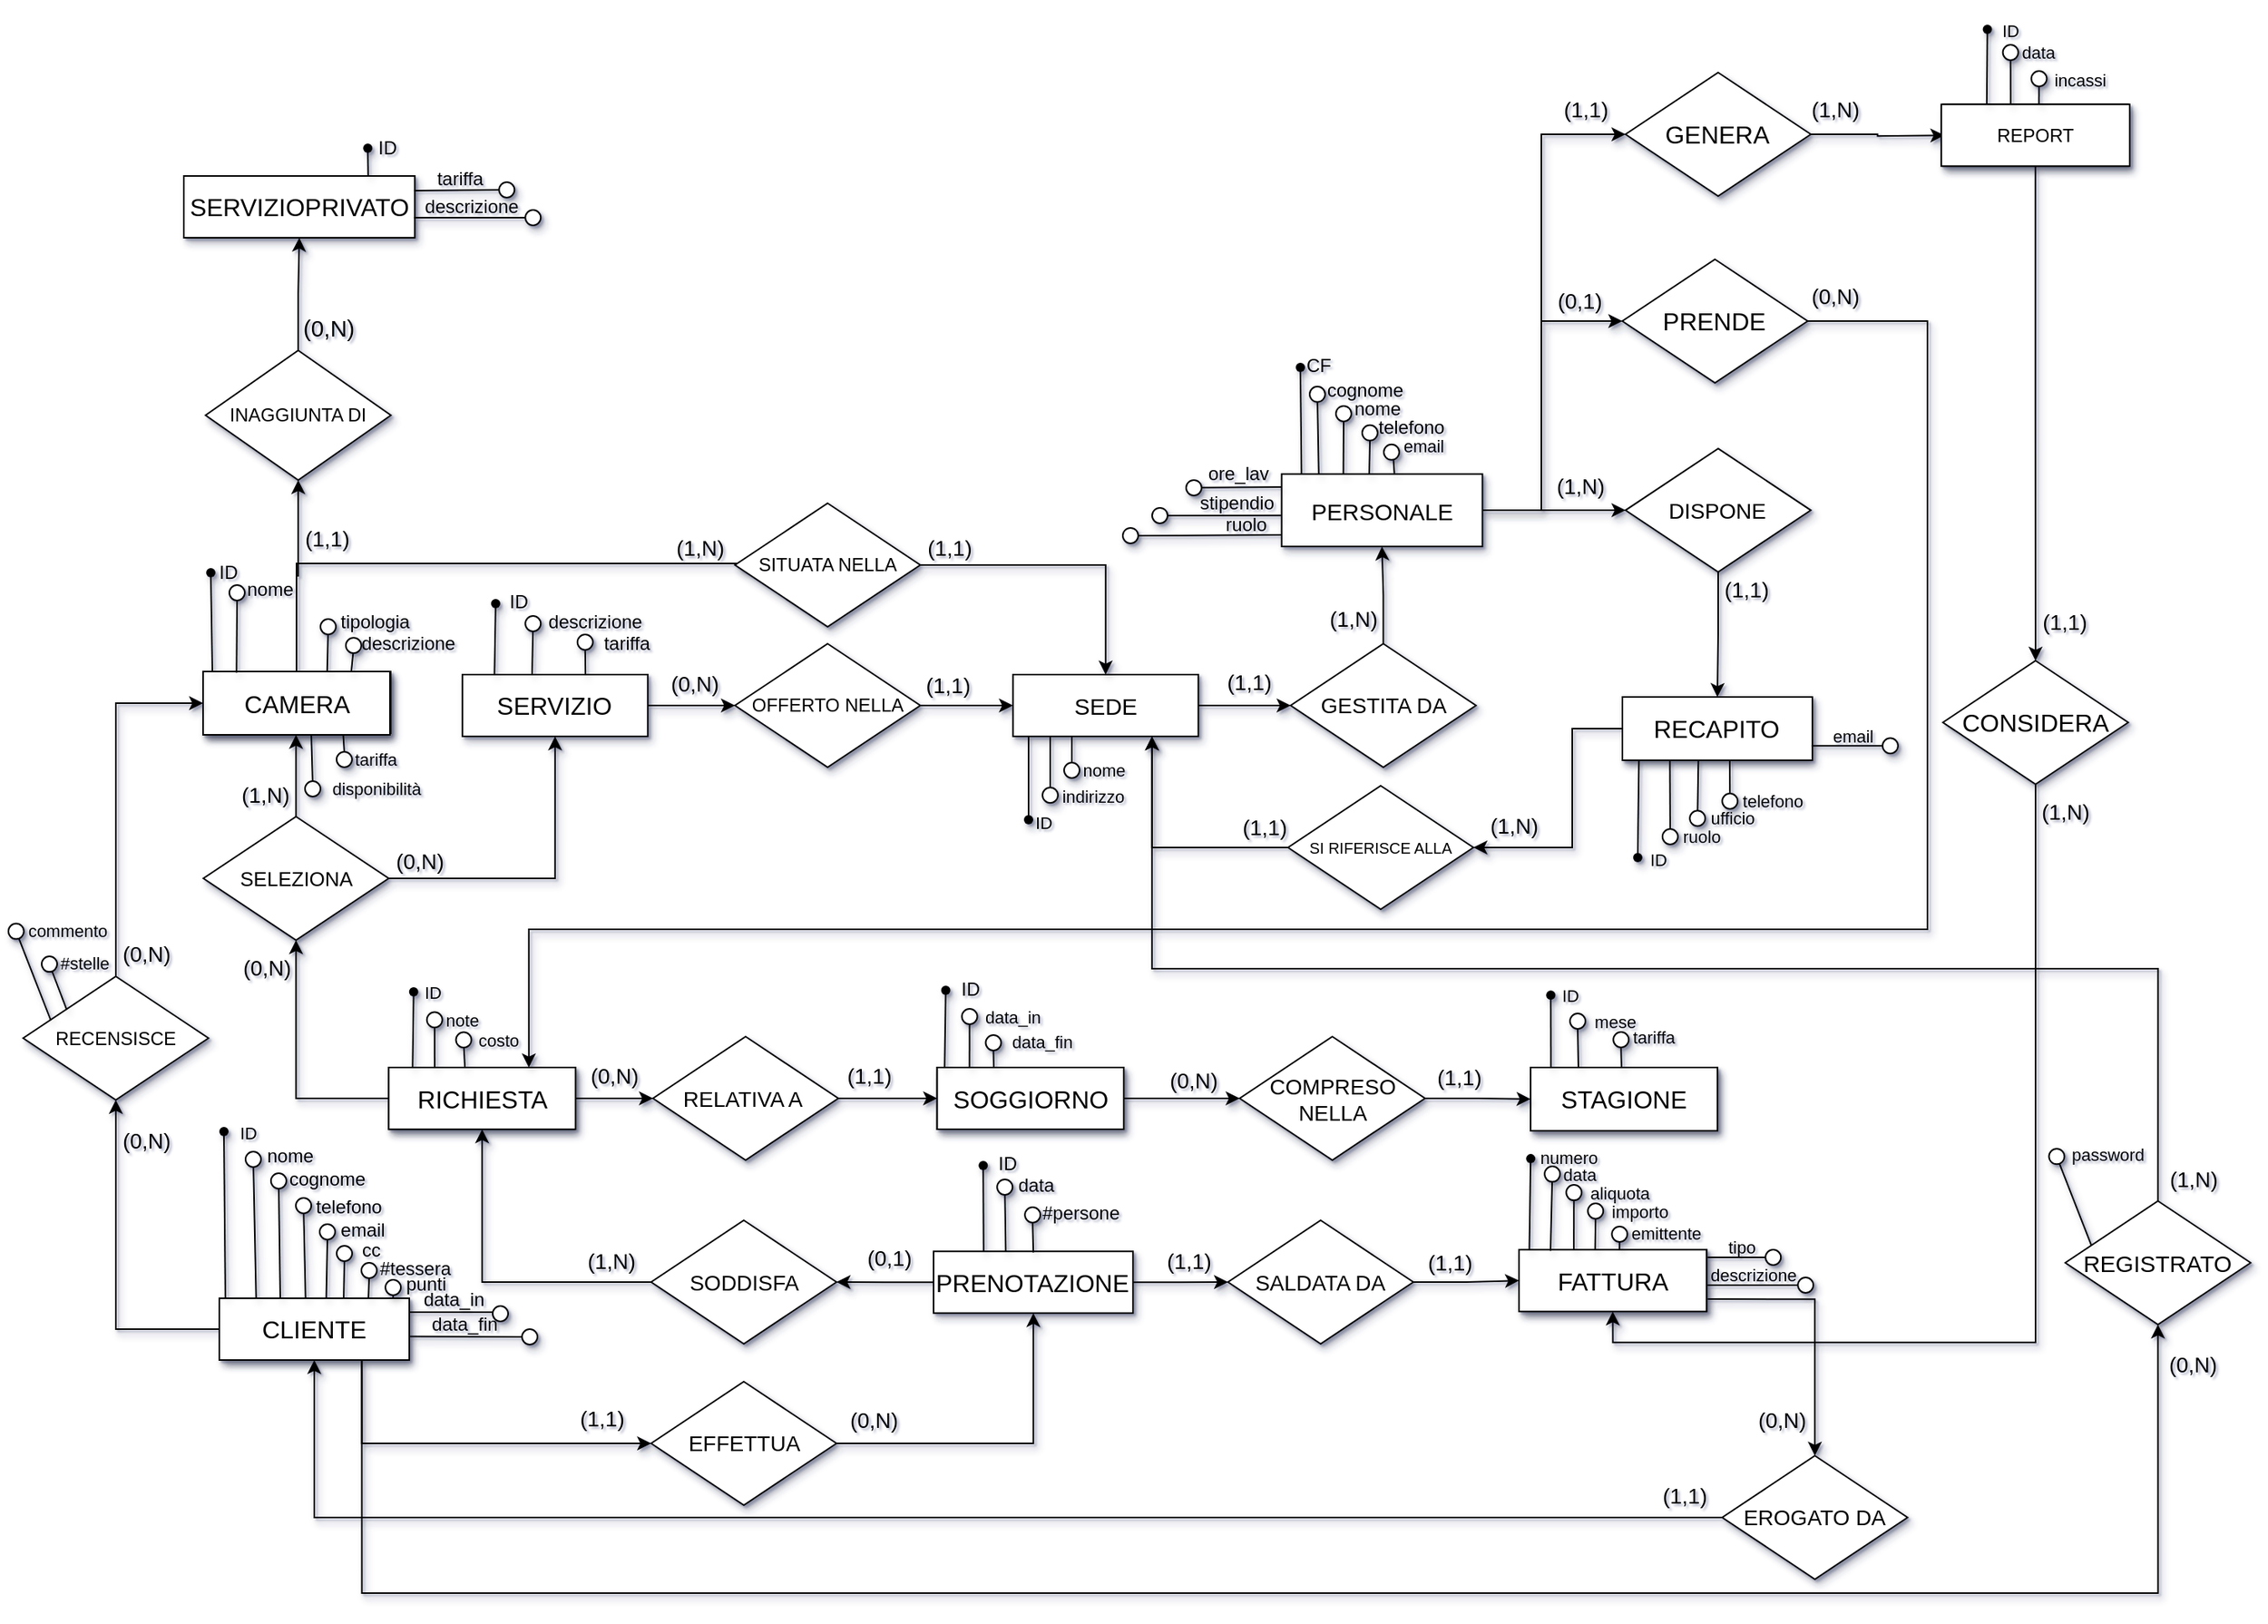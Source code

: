 <mxfile version="20.8.23" type="google"><diagram id="C5RBs43oDa-KdzZeNtuy" name="Page-1"><mxGraphModel dx="1406" dy="-579" grid="1" gridSize="10" guides="1" tooltips="1" connect="1" arrows="1" fold="1" page="1" pageScale="1" pageWidth="827" pageHeight="1169" math="0" shadow="1"><root><mxCell id="WIyWlLk6GJQsqaUBKTNV-0"/><mxCell id="WIyWlLk6GJQsqaUBKTNV-1" parent="WIyWlLk6GJQsqaUBKTNV-0"/><mxCell id="G9e1o3poP3owpaiwanoI-98" style="edgeStyle=orthogonalEdgeStyle;rounded=0;orthogonalLoop=1;jettySize=auto;html=1;shadow=1;fontSize=16;fontColor=#07057a;exitX=1;exitY=0.5;exitDx=0;exitDy=0;labelBorderColor=none;" parent="WIyWlLk6GJQsqaUBKTNV-1" source="G9e1o3poP3owpaiwanoI-99" target="G9e1o3poP3owpaiwanoI-116" edge="1"><mxGeometry relative="1" as="geometry"/></mxCell><mxCell id="G9e1o3poP3owpaiwanoI-99" value="SERVIZIO" style="rounded=0;whiteSpace=wrap;html=1;fontSize=16;labelBorderColor=none;shadow=1;" parent="WIyWlLk6GJQsqaUBKTNV-1" vertex="1"><mxGeometry x="-458.59" y="2385" width="120" height="40" as="geometry"/></mxCell><mxCell id="G9e1o3poP3owpaiwanoI-100" value="SERVIZIOPRIVATO" style="rounded=0;whiteSpace=wrap;html=1;fontSize=16;labelBorderColor=none;shadow=1;" parent="WIyWlLk6GJQsqaUBKTNV-1" vertex="1"><mxGeometry x="-638.97" y="2062" width="149.57" height="40" as="geometry"/></mxCell><mxCell id="G9e1o3poP3owpaiwanoI-101" style="edgeStyle=orthogonalEdgeStyle;rounded=0;orthogonalLoop=1;jettySize=auto;html=1;entryX=0.5;entryY=1;entryDx=0;entryDy=0;exitX=0;exitY=0.5;exitDx=0;exitDy=0;labelBorderColor=none;shadow=1;" parent="WIyWlLk6GJQsqaUBKTNV-1" source="G9e1o3poP3owpaiwanoI-177" target="G9e1o3poP3owpaiwanoI-105" edge="1"><mxGeometry relative="1" as="geometry"><mxPoint x="-566.32" y="2601" as="sourcePoint"/></mxGeometry></mxCell><mxCell id="G9e1o3poP3owpaiwanoI-103" style="edgeStyle=orthogonalEdgeStyle;rounded=0;orthogonalLoop=1;jettySize=auto;html=1;entryX=0.5;entryY=1;entryDx=0;entryDy=0;fontSize=13;labelBorderColor=none;shadow=1;" parent="WIyWlLk6GJQsqaUBKTNV-1" source="G9e1o3poP3owpaiwanoI-105" target="G9e1o3poP3owpaiwanoI-107" edge="1"><mxGeometry relative="1" as="geometry"/></mxCell><mxCell id="G9e1o3poP3owpaiwanoI-104" style="edgeStyle=orthogonalEdgeStyle;rounded=0;orthogonalLoop=1;jettySize=auto;html=1;entryX=0.5;entryY=1;entryDx=0;entryDy=0;labelBorderColor=none;shadow=1;" parent="WIyWlLk6GJQsqaUBKTNV-1" source="G9e1o3poP3owpaiwanoI-105" target="G9e1o3poP3owpaiwanoI-99" edge="1"><mxGeometry relative="1" as="geometry"/></mxCell><mxCell id="G9e1o3poP3owpaiwanoI-105" value="SELEZIONA" style="rhombus;whiteSpace=wrap;html=1;fontSize=13;labelBorderColor=none;shadow=1;" parent="WIyWlLk6GJQsqaUBKTNV-1" vertex="1"><mxGeometry x="-626.32" y="2477" width="120" height="80" as="geometry"/></mxCell><mxCell id="G9e1o3poP3owpaiwanoI-106" style="edgeStyle=orthogonalEdgeStyle;rounded=0;orthogonalLoop=1;jettySize=auto;html=1;shadow=1;fontSize=12;fontColor=#07057a;exitX=0.5;exitY=0;exitDx=0;exitDy=0;labelBorderColor=none;" parent="WIyWlLk6GJQsqaUBKTNV-1" source="G9e1o3poP3owpaiwanoI-195" target="G9e1o3poP3owpaiwanoI-112" edge="1"><mxGeometry relative="1" as="geometry"/></mxCell><mxCell id="G9e1o3poP3owpaiwanoI-107" value="CAMERA" style="rounded=0;whiteSpace=wrap;html=1;fontSize=13;labelBorderColor=none;shadow=1;" parent="WIyWlLk6GJQsqaUBKTNV-1" vertex="1"><mxGeometry x="-626.32" y="2384" width="120" height="40" as="geometry"/></mxCell><mxCell id="G9e1o3poP3owpaiwanoI-108" value="(0,N)" style="text;html=1;strokeColor=none;fillColor=none;align=center;verticalAlign=middle;whiteSpace=wrap;rounded=0;fontSize=14;labelBorderColor=none;shadow=1;" parent="WIyWlLk6GJQsqaUBKTNV-1" vertex="1"><mxGeometry x="-516.31" y="2491" width="60" height="30" as="geometry"/></mxCell><mxCell id="G9e1o3poP3owpaiwanoI-109" value="(1,N)" style="text;html=1;strokeColor=none;fillColor=none;align=center;verticalAlign=middle;whiteSpace=wrap;rounded=0;fontSize=14;labelBorderColor=none;shadow=1;" parent="WIyWlLk6GJQsqaUBKTNV-1" vertex="1"><mxGeometry x="-616.31" y="2448" width="60" height="30" as="geometry"/></mxCell><mxCell id="G9e1o3poP3owpaiwanoI-110" value="(0,N)" style="text;html=1;strokeColor=none;fillColor=none;align=center;verticalAlign=middle;whiteSpace=wrap;rounded=0;fontSize=14;labelBorderColor=none;shadow=1;" parent="WIyWlLk6GJQsqaUBKTNV-1" vertex="1"><mxGeometry x="-615.31" y="2560" width="60" height="30" as="geometry"/></mxCell><mxCell id="G9e1o3poP3owpaiwanoI-214" style="edgeStyle=orthogonalEdgeStyle;rounded=0;orthogonalLoop=1;jettySize=auto;html=1;labelBorderColor=none;shadow=1;" parent="WIyWlLk6GJQsqaUBKTNV-1" source="G9e1o3poP3owpaiwanoI-112" target="G9e1o3poP3owpaiwanoI-100" edge="1"><mxGeometry relative="1" as="geometry"/></mxCell><mxCell id="G9e1o3poP3owpaiwanoI-112" value="INAGGIUNTA DI" style="rhombus;whiteSpace=wrap;html=1;fontSize=12;labelBackgroundColor=none;labelBorderColor=none;shadow=1;" parent="WIyWlLk6GJQsqaUBKTNV-1" vertex="1"><mxGeometry x="-624.9" y="2175" width="120" height="84" as="geometry"/></mxCell><mxCell id="G9e1o3poP3owpaiwanoI-113" value="&lt;font style=&quot;font-size: 14px;&quot;&gt;(1,1)&lt;/font&gt;" style="text;html=1;strokeColor=none;fillColor=none;align=center;verticalAlign=middle;whiteSpace=wrap;rounded=0;fontSize=12;labelBackgroundColor=none;labelBorderColor=none;shadow=1;" parent="WIyWlLk6GJQsqaUBKTNV-1" vertex="1"><mxGeometry x="-575.89" y="2280" width="60" height="33" as="geometry"/></mxCell><mxCell id="G9e1o3poP3owpaiwanoI-114" value="&lt;font style=&quot;font-size: 15px;&quot;&gt;(0,N)&lt;/font&gt;" style="text;html=1;strokeColor=none;fillColor=none;align=center;verticalAlign=middle;whiteSpace=wrap;rounded=0;fontSize=12;labelBackgroundColor=none;labelBorderColor=none;shadow=1;" parent="WIyWlLk6GJQsqaUBKTNV-1" vertex="1"><mxGeometry x="-575.5" y="2145" width="60" height="30" as="geometry"/></mxCell><mxCell id="G9e1o3poP3owpaiwanoI-115" style="edgeStyle=orthogonalEdgeStyle;rounded=0;orthogonalLoop=1;jettySize=auto;html=1;entryX=0;entryY=0.5;entryDx=0;entryDy=0;labelBorderColor=none;shadow=1;" parent="WIyWlLk6GJQsqaUBKTNV-1" source="G9e1o3poP3owpaiwanoI-116" target="G9e1o3poP3owpaiwanoI-117" edge="1"><mxGeometry relative="1" as="geometry"/></mxCell><mxCell id="G9e1o3poP3owpaiwanoI-116" value="OFFERTO NELLA" style="rhombus;whiteSpace=wrap;html=1;fontSize=12;labelBackgroundColor=none;labelBorderColor=none;shadow=1;" parent="WIyWlLk6GJQsqaUBKTNV-1" vertex="1"><mxGeometry x="-282.11" y="2365" width="120" height="80" as="geometry"/></mxCell><mxCell id="G9e1o3poP3owpaiwanoI-270" style="edgeStyle=orthogonalEdgeStyle;rounded=0;orthogonalLoop=1;jettySize=auto;html=1;entryX=0;entryY=0.5;entryDx=0;entryDy=0;labelBorderColor=none;shadow=1;" parent="WIyWlLk6GJQsqaUBKTNV-1" source="G9e1o3poP3owpaiwanoI-117" target="G9e1o3poP3owpaiwanoI-269" edge="1"><mxGeometry relative="1" as="geometry"/></mxCell><mxCell id="G9e1o3poP3owpaiwanoI-117" value="SEDE" style="rounded=0;whiteSpace=wrap;html=1;fontSize=15;labelBorderColor=none;shadow=1;" parent="WIyWlLk6GJQsqaUBKTNV-1" vertex="1"><mxGeometry x="-102.11" y="2385" width="120" height="40" as="geometry"/></mxCell><mxCell id="G9e1o3poP3owpaiwanoI-118" value="&lt;font style=&quot;font-size: 14px;&quot;&gt;(1,1)&lt;/font&gt;" style="text;html=1;strokeColor=none;fillColor=none;align=center;verticalAlign=middle;whiteSpace=wrap;rounded=0;fontSize=12;labelBackgroundColor=none;labelBorderColor=none;shadow=1;" parent="WIyWlLk6GJQsqaUBKTNV-1" vertex="1"><mxGeometry x="-174.11" y="2375" width="60" height="33" as="geometry"/></mxCell><mxCell id="G9e1o3poP3owpaiwanoI-119" value="&lt;font style=&quot;font-size: 14px;&quot;&gt;(0,N)&lt;/font&gt;" style="text;html=1;strokeColor=none;fillColor=none;align=center;verticalAlign=middle;whiteSpace=wrap;rounded=0;fontSize=12;labelBackgroundColor=none;labelBorderColor=none;shadow=1;" parent="WIyWlLk6GJQsqaUBKTNV-1" vertex="1"><mxGeometry x="-338.38" y="2376" width="60" height="30" as="geometry"/></mxCell><mxCell id="G9e1o3poP3owpaiwanoI-120" value="" style="shape=waypoint;size=6;pointerEvents=1;points=[];fillColor=none;resizable=0;rotatable=0;perimeter=centerPerimeter;snapToPoint=1;fontSize=12;labelBackgroundColor=none;labelBorderColor=none;html=1;shadow=1;" parent="WIyWlLk6GJQsqaUBKTNV-1" vertex="1"><mxGeometry x="-529.86" y="2034" width="20" height="20" as="geometry"/></mxCell><mxCell id="G9e1o3poP3owpaiwanoI-121" value="" style="endArrow=none;html=1;rounded=0;exitX=0.798;exitY=0.004;exitDx=0;exitDy=0;exitPerimeter=0;labelBackgroundColor=none;fontColor=default;fontSize=12;labelBorderColor=none;shadow=1;" parent="WIyWlLk6GJQsqaUBKTNV-1" source="G9e1o3poP3owpaiwanoI-100" target="G9e1o3poP3owpaiwanoI-120" edge="1"><mxGeometry width="50" height="50" relative="1" as="geometry"><mxPoint x="-516.02" y="2061" as="sourcePoint"/><mxPoint x="-518.86" y="2013.12" as="targetPoint"/></mxGeometry></mxCell><mxCell id="G9e1o3poP3owpaiwanoI-122" value="" style="ellipse;whiteSpace=wrap;html=1;fontSize=12;labelBackgroundColor=none;labelBorderColor=none;shadow=1;" parent="WIyWlLk6GJQsqaUBKTNV-1" vertex="1"><mxGeometry x="-434.86" y="2066" width="10" height="10" as="geometry"/></mxCell><mxCell id="G9e1o3poP3owpaiwanoI-123" value="" style="endArrow=none;html=1;rounded=0;fontSize=12;startSize=8;endSize=8;curved=1;exitX=0;exitY=0.75;exitDx=0;exitDy=0;labelBackgroundColor=none;fontColor=default;labelBorderColor=none;shadow=1;" parent="WIyWlLk6GJQsqaUBKTNV-1" source="G9e1o3poP3owpaiwanoI-127" target="G9e1o3poP3owpaiwanoI-122" edge="1"><mxGeometry width="50" height="50" relative="1" as="geometry"><mxPoint x="-491.02" y="2071" as="sourcePoint"/><mxPoint x="-478.86" y="2038.12" as="targetPoint"/></mxGeometry></mxCell><mxCell id="G9e1o3poP3owpaiwanoI-124" value="" style="ellipse;whiteSpace=wrap;html=1;fontSize=12;labelBackgroundColor=none;labelBorderColor=none;shadow=1;" parent="WIyWlLk6GJQsqaUBKTNV-1" vertex="1"><mxGeometry x="-417.86" y="2084" width="10" height="10" as="geometry"/></mxCell><mxCell id="G9e1o3poP3owpaiwanoI-125" value="" style="endArrow=none;html=1;rounded=0;fontSize=12;startSize=8;endSize=8;curved=1;exitX=1.004;exitY=0.706;exitDx=0;exitDy=0;exitPerimeter=0;labelBackgroundColor=none;fontColor=default;labelBorderColor=none;shadow=1;" parent="WIyWlLk6GJQsqaUBKTNV-1" target="G9e1o3poP3owpaiwanoI-124" edge="1"><mxGeometry width="50" height="50" relative="1" as="geometry"><mxPoint x="-490.02" y="2089" as="sourcePoint"/><mxPoint x="-448.85" y="2048.12" as="targetPoint"/></mxGeometry></mxCell><mxCell id="G9e1o3poP3owpaiwanoI-126" value="descrizione" style="text;html=1;strokeColor=none;fillColor=none;align=center;verticalAlign=middle;whiteSpace=wrap;rounded=0;fontSize=12;labelBackgroundColor=none;labelBorderColor=none;shadow=1;" parent="WIyWlLk6GJQsqaUBKTNV-1" vertex="1"><mxGeometry x="-493.02" y="2067" width="80.88" height="30" as="geometry"/></mxCell><mxCell id="G9e1o3poP3owpaiwanoI-127" value="tariffa" style="text;html=1;strokeColor=none;fillColor=none;align=center;verticalAlign=middle;whiteSpace=wrap;rounded=0;fontSize=12;labelBackgroundColor=none;labelBorderColor=none;shadow=1;" parent="WIyWlLk6GJQsqaUBKTNV-1" vertex="1"><mxGeometry x="-489.86" y="2049" width="60" height="30" as="geometry"/></mxCell><mxCell id="G9e1o3poP3owpaiwanoI-128" value="ID" style="text;html=1;strokeColor=none;fillColor=none;align=center;verticalAlign=middle;whiteSpace=wrap;rounded=0;fontSize=12;labelBackgroundColor=none;labelBorderColor=none;shadow=1;" parent="WIyWlLk6GJQsqaUBKTNV-1" vertex="1"><mxGeometry x="-536.95" y="2029" width="60" height="30" as="geometry"/></mxCell><mxCell id="G9e1o3poP3owpaiwanoI-129" value="" style="shape=waypoint;size=6;pointerEvents=1;points=[];fillColor=none;resizable=0;rotatable=0;perimeter=centerPerimeter;snapToPoint=1;fontSize=12;labelBackgroundColor=none;labelBorderColor=none;html=1;shadow=1;" parent="WIyWlLk6GJQsqaUBKTNV-1" vertex="1"><mxGeometry x="-447.06" y="2329" width="20" height="20" as="geometry"/></mxCell><mxCell id="G9e1o3poP3owpaiwanoI-130" value="" style="endArrow=none;html=1;rounded=0;exitX=0.173;exitY=0;exitDx=0;exitDy=0;exitPerimeter=0;labelBackgroundColor=none;fontColor=default;fontSize=12;labelBorderColor=none;shadow=1;" parent="WIyWlLk6GJQsqaUBKTNV-1" source="G9e1o3poP3owpaiwanoI-99" target="G9e1o3poP3owpaiwanoI-129" edge="1"><mxGeometry width="50" height="50" relative="1" as="geometry"><mxPoint x="-437.22" y="2360" as="sourcePoint"/><mxPoint x="-440.06" y="2312.12" as="targetPoint"/></mxGeometry></mxCell><mxCell id="G9e1o3poP3owpaiwanoI-131" value="" style="ellipse;whiteSpace=wrap;html=1;fontSize=12;labelBackgroundColor=none;labelBorderColor=none;shadow=1;" parent="WIyWlLk6GJQsqaUBKTNV-1" vertex="1"><mxGeometry x="-417.86" y="2347" width="10" height="10" as="geometry"/></mxCell><mxCell id="G9e1o3poP3owpaiwanoI-132" value="" style="endArrow=none;html=1;rounded=0;fontSize=12;startSize=8;endSize=8;curved=1;exitX=0.376;exitY=0.003;exitDx=0;exitDy=0;labelBackgroundColor=none;fontColor=default;exitPerimeter=0;labelBorderColor=none;shadow=1;" parent="WIyWlLk6GJQsqaUBKTNV-1" source="G9e1o3poP3owpaiwanoI-99" target="G9e1o3poP3owpaiwanoI-131" edge="1"><mxGeometry width="50" height="50" relative="1" as="geometry"><mxPoint x="-412.22" y="2370" as="sourcePoint"/><mxPoint x="-400.06" y="2337.12" as="targetPoint"/></mxGeometry></mxCell><mxCell id="G9e1o3poP3owpaiwanoI-133" value="" style="ellipse;whiteSpace=wrap;html=1;fontSize=12;labelBackgroundColor=none;labelBorderColor=none;shadow=1;" parent="WIyWlLk6GJQsqaUBKTNV-1" vertex="1"><mxGeometry x="-384.1" y="2359" width="10" height="10" as="geometry"/></mxCell><mxCell id="G9e1o3poP3owpaiwanoI-134" value="" style="endArrow=none;html=1;rounded=0;fontSize=12;startSize=8;endSize=8;curved=1;exitX=0.664;exitY=0.003;exitDx=0;exitDy=0;exitPerimeter=0;labelBackgroundColor=none;fontColor=default;labelBorderColor=none;shadow=1;" parent="WIyWlLk6GJQsqaUBKTNV-1" source="G9e1o3poP3owpaiwanoI-99" target="G9e1o3poP3owpaiwanoI-133" edge="1"><mxGeometry width="50" height="50" relative="1" as="geometry"><mxPoint x="-411.22" y="2388" as="sourcePoint"/><mxPoint x="-370.05" y="2347.12" as="targetPoint"/></mxGeometry></mxCell><mxCell id="G9e1o3poP3owpaiwanoI-135" value="descrizione" style="text;html=1;strokeColor=none;fillColor=none;align=center;verticalAlign=middle;whiteSpace=wrap;rounded=0;fontSize=12;labelBackgroundColor=none;labelBorderColor=none;shadow=1;" parent="WIyWlLk6GJQsqaUBKTNV-1" vertex="1"><mxGeometry x="-412.98" y="2336" width="80.88" height="30" as="geometry"/></mxCell><mxCell id="G9e1o3poP3owpaiwanoI-136" value="tariffa" style="text;html=1;strokeColor=none;fillColor=none;align=center;verticalAlign=middle;whiteSpace=wrap;rounded=0;fontSize=12;labelBackgroundColor=none;labelBorderColor=none;shadow=1;" parent="WIyWlLk6GJQsqaUBKTNV-1" vertex="1"><mxGeometry x="-382.1" y="2350" width="60" height="30" as="geometry"/></mxCell><mxCell id="G9e1o3poP3owpaiwanoI-137" value="ID" style="text;html=1;strokeColor=none;fillColor=none;align=center;verticalAlign=middle;whiteSpace=wrap;rounded=0;fontSize=12;labelBackgroundColor=none;labelBorderColor=none;shadow=1;" parent="WIyWlLk6GJQsqaUBKTNV-1" vertex="1"><mxGeometry x="-452.1" y="2323" width="60" height="30" as="geometry"/></mxCell><mxCell id="G9e1o3poP3owpaiwanoI-418" style="edgeStyle=orthogonalEdgeStyle;rounded=0;orthogonalLoop=1;jettySize=auto;html=1;exitX=1;exitY=0.5;exitDx=0;exitDy=0;entryX=0;entryY=0.5;entryDx=0;entryDy=0;fontSize=12;labelBorderColor=none;shadow=1;" parent="WIyWlLk6GJQsqaUBKTNV-1" source="G9e1o3poP3owpaiwanoI-139" target="G9e1o3poP3owpaiwanoI-144" edge="1"><mxGeometry relative="1" as="geometry"/></mxCell><mxCell id="G9e1o3poP3owpaiwanoI-139" value="&lt;font style=&quot;font-size: 14px;&quot;&gt;SALDATA DA&lt;/font&gt;" style="rhombus;whiteSpace=wrap;html=1;fontSize=12;labelBackgroundColor=none;labelBorderColor=none;shadow=1;" parent="WIyWlLk6GJQsqaUBKTNV-1" vertex="1"><mxGeometry x="37.12" y="2738.5" width="120" height="80" as="geometry"/></mxCell><mxCell id="G9e1o3poP3owpaiwanoI-140" value="&lt;font style=&quot;font-size: 14px;&quot;&gt;(1,1)&lt;/font&gt;" style="text;html=1;strokeColor=none;fillColor=none;align=center;verticalAlign=middle;whiteSpace=wrap;rounded=0;fontSize=12;labelBackgroundColor=none;labelBorderColor=none;shadow=1;" parent="WIyWlLk6GJQsqaUBKTNV-1" vertex="1"><mxGeometry x="-18.5" y="2749.56" width="60" height="30" as="geometry"/></mxCell><mxCell id="G9e1o3poP3owpaiwanoI-141" value="&lt;font style=&quot;font-size: 14px;&quot;&gt;(1,1)&lt;/font&gt;" style="text;html=1;strokeColor=none;fillColor=none;align=center;verticalAlign=middle;whiteSpace=wrap;rounded=0;fontSize=12;labelBackgroundColor=none;labelBorderColor=none;shadow=1;" parent="WIyWlLk6GJQsqaUBKTNV-1" vertex="1"><mxGeometry x="151.24" y="2750.5" width="60" height="30" as="geometry"/></mxCell><mxCell id="G9e1o3poP3owpaiwanoI-143" value="FATTURA" style="rounded=0;whiteSpace=wrap;html=1;fontSize=12;labelBackgroundColor=none;labelBorderColor=none;shadow=1;" parent="WIyWlLk6GJQsqaUBKTNV-1" vertex="1"><mxGeometry x="227.12" y="2757.56" width="120" height="40" as="geometry"/></mxCell><mxCell id="G9e1o3poP3owpaiwanoI-407" style="edgeStyle=orthogonalEdgeStyle;rounded=0;orthogonalLoop=1;jettySize=auto;html=1;entryX=0.5;entryY=0;entryDx=0;entryDy=0;fontSize=12;exitX=1.006;exitY=0.8;exitDx=0;exitDy=0;exitPerimeter=0;labelBorderColor=none;shadow=1;" parent="WIyWlLk6GJQsqaUBKTNV-1" source="G9e1o3poP3owpaiwanoI-144" target="G9e1o3poP3owpaiwanoI-406" edge="1"><mxGeometry relative="1" as="geometry"><Array as="points"><mxPoint x="417" y="2790"/></Array></mxGeometry></mxCell><mxCell id="G9e1o3poP3owpaiwanoI-144" value="FATTURA" style="rounded=0;whiteSpace=wrap;html=1;fontSize=16;labelBackgroundColor=none;labelBorderColor=none;shadow=1;" parent="WIyWlLk6GJQsqaUBKTNV-1" vertex="1"><mxGeometry x="225.56" y="2757.56" width="121.4" height="40" as="geometry"/></mxCell><mxCell id="G9e1o3poP3owpaiwanoI-145" value="" style="shape=waypoint;size=6;pointerEvents=1;points=[];fillColor=none;resizable=0;rotatable=0;perimeter=centerPerimeter;snapToPoint=1;fontSize=16;labelBackgroundColor=none;labelBorderColor=none;html=1;shadow=1;" parent="WIyWlLk6GJQsqaUBKTNV-1" vertex="1"><mxGeometry x="223.12" y="2688.56" width="20" height="20" as="geometry"/></mxCell><mxCell id="G9e1o3poP3owpaiwanoI-146" value="" style="endArrow=none;html=1;rounded=0;exitX=0.022;exitY=0;exitDx=0;exitDy=0;exitPerimeter=0;labelBackgroundColor=none;fontColor=default;labelBorderColor=none;shadow=1;" parent="WIyWlLk6GJQsqaUBKTNV-1" edge="1"><mxGeometry width="50" height="50" relative="1" as="geometry"><mxPoint x="232.231" y="2757.56" as="sourcePoint"/><mxPoint x="233.12" y="2696.56" as="targetPoint"/></mxGeometry></mxCell><mxCell id="G9e1o3poP3owpaiwanoI-147" value="" style="ellipse;whiteSpace=wrap;html=1;fontSize=11;labelBackgroundColor=none;labelBorderColor=none;shadow=1;" parent="WIyWlLk6GJQsqaUBKTNV-1" vertex="1"><mxGeometry x="242.12" y="2703.56" width="10" height="10" as="geometry"/></mxCell><mxCell id="G9e1o3poP3owpaiwanoI-148" value="" style="endArrow=none;html=1;rounded=0;fontSize=12;startSize=8;endSize=8;curved=1;exitX=0.201;exitY=0.016;exitDx=0;exitDy=0;exitPerimeter=0;labelBackgroundColor=none;fontColor=default;labelBorderColor=none;shadow=1;" parent="WIyWlLk6GJQsqaUBKTNV-1" target="G9e1o3poP3owpaiwanoI-147" edge="1"><mxGeometry width="50" height="50" relative="1" as="geometry"><mxPoint x="245.961" y="2758.2" as="sourcePoint"/><mxPoint x="264.12" y="2716.56" as="targetPoint"/></mxGeometry></mxCell><mxCell id="G9e1o3poP3owpaiwanoI-149" value="" style="ellipse;whiteSpace=wrap;html=1;fontSize=11;labelBackgroundColor=none;labelBorderColor=none;shadow=1;" parent="WIyWlLk6GJQsqaUBKTNV-1" vertex="1"><mxGeometry x="256.12" y="2715.56" width="10" height="10" as="geometry"/></mxCell><mxCell id="G9e1o3poP3owpaiwanoI-150" value="" style="endArrow=none;html=1;rounded=0;fontSize=12;startSize=8;endSize=8;curved=1;exitX=0.383;exitY=0.001;exitDx=0;exitDy=0;exitPerimeter=0;labelBackgroundColor=none;fontColor=default;labelBorderColor=none;shadow=1;" parent="WIyWlLk6GJQsqaUBKTNV-1" target="G9e1o3poP3owpaiwanoI-149" edge="1"><mxGeometry width="50" height="50" relative="1" as="geometry"><mxPoint x="261.056" y="2757.6" as="sourcePoint"/><mxPoint x="287.13" y="2726.56" as="targetPoint"/></mxGeometry></mxCell><mxCell id="G9e1o3poP3owpaiwanoI-151" value="aliquota" style="text;html=1;strokeColor=none;fillColor=none;align=center;verticalAlign=middle;whiteSpace=wrap;rounded=0;fontSize=11;labelBackgroundColor=none;labelBorderColor=none;shadow=1;" parent="WIyWlLk6GJQsqaUBKTNV-1" vertex="1"><mxGeometry x="260.68" y="2705.56" width="60" height="30" as="geometry"/></mxCell><mxCell id="G9e1o3poP3owpaiwanoI-152" value="data" style="text;html=1;strokeColor=none;fillColor=none;align=center;verticalAlign=middle;whiteSpace=wrap;rounded=0;fontSize=11;labelBackgroundColor=none;labelBorderColor=none;shadow=1;" parent="WIyWlLk6GJQsqaUBKTNV-1" vertex="1"><mxGeometry x="235.12" y="2693.56" width="60" height="30" as="geometry"/></mxCell><mxCell id="G9e1o3poP3owpaiwanoI-153" value="numero" style="text;html=1;strokeColor=none;fillColor=none;align=center;verticalAlign=middle;whiteSpace=wrap;rounded=0;fontSize=11;labelBackgroundColor=none;labelBorderColor=none;shadow=1;" parent="WIyWlLk6GJQsqaUBKTNV-1" vertex="1"><mxGeometry x="235.52" y="2682.56" width="44.16" height="30" as="geometry"/></mxCell><mxCell id="G9e1o3poP3owpaiwanoI-154" value="" style="ellipse;whiteSpace=wrap;html=1;fontSize=11;labelBackgroundColor=none;labelBorderColor=none;shadow=1;" parent="WIyWlLk6GJQsqaUBKTNV-1" vertex="1"><mxGeometry x="270.12" y="2727.5" width="10" height="10" as="geometry"/></mxCell><mxCell id="G9e1o3poP3owpaiwanoI-155" value="" style="endArrow=none;html=1;rounded=0;fontSize=12;startSize=8;endSize=8;curved=1;labelBackgroundColor=none;fontColor=default;exitX=0.62;exitY=0.006;exitDx=0;exitDy=0;exitPerimeter=0;labelBorderColor=none;shadow=1;" parent="WIyWlLk6GJQsqaUBKTNV-1" target="G9e1o3poP3owpaiwanoI-154" edge="1"><mxGeometry width="50" height="50" relative="1" as="geometry"><mxPoint x="274.828" y="2757.8" as="sourcePoint"/><mxPoint x="198.12" y="2740.5" as="targetPoint"/></mxGeometry></mxCell><mxCell id="G9e1o3poP3owpaiwanoI-156" value="importo" style="text;html=1;strokeColor=none;fillColor=none;align=center;verticalAlign=middle;whiteSpace=wrap;rounded=0;fontSize=11;labelBackgroundColor=none;labelBorderColor=none;shadow=1;" parent="WIyWlLk6GJQsqaUBKTNV-1" vertex="1"><mxGeometry x="274.12" y="2717.5" width="60" height="30" as="geometry"/></mxCell><mxCell id="G9e1o3poP3owpaiwanoI-157" value="" style="ellipse;whiteSpace=wrap;html=1;fontSize=11;labelBackgroundColor=none;labelBorderColor=none;shadow=1;" parent="WIyWlLk6GJQsqaUBKTNV-1" vertex="1"><mxGeometry x="285.68" y="2742.5" width="10" height="10" as="geometry"/></mxCell><mxCell id="G9e1o3poP3owpaiwanoI-158" value="" style="endArrow=none;html=1;rounded=0;fontSize=12;startSize=8;endSize=8;curved=1;exitX=0.75;exitY=0;exitDx=0;exitDy=0;labelBackgroundColor=none;fontColor=default;labelBorderColor=none;shadow=1;" parent="WIyWlLk6GJQsqaUBKTNV-1" target="G9e1o3poP3owpaiwanoI-157" edge="1"><mxGeometry width="50" height="50" relative="1" as="geometry"><mxPoint x="290.62" y="2757.5" as="sourcePoint"/><mxPoint x="244.68" y="2742.5" as="targetPoint"/></mxGeometry></mxCell><mxCell id="G9e1o3poP3owpaiwanoI-159" value="emittente" style="text;html=1;strokeColor=none;fillColor=none;align=center;verticalAlign=middle;whiteSpace=wrap;rounded=0;fontSize=11;labelBackgroundColor=none;labelBorderColor=none;shadow=1;" parent="WIyWlLk6GJQsqaUBKTNV-1" vertex="1"><mxGeometry x="291.12" y="2731.5" width="60" height="30" as="geometry"/></mxCell><mxCell id="G9e1o3poP3owpaiwanoI-160" value="" style="ellipse;whiteSpace=wrap;html=1;fontSize=11;labelBackgroundColor=none;labelBorderColor=none;shadow=1;" parent="WIyWlLk6GJQsqaUBKTNV-1" vertex="1"><mxGeometry x="385.12" y="2757.5" width="10" height="10" as="geometry"/></mxCell><mxCell id="G9e1o3poP3owpaiwanoI-161" value="" style="endArrow=none;html=1;rounded=0;fontSize=11;startSize=8;endSize=8;curved=1;exitX=1;exitY=0.381;exitDx=0;exitDy=0;exitPerimeter=0;labelBackgroundColor=none;fontColor=default;labelBorderColor=none;shadow=1;" parent="WIyWlLk6GJQsqaUBKTNV-1" target="G9e1o3poP3owpaiwanoI-160" edge="1"><mxGeometry width="50" height="50" relative="1" as="geometry"><mxPoint x="347.62" y="2762.5" as="sourcePoint"/><mxPoint x="299.12" y="2731.5" as="targetPoint"/></mxGeometry></mxCell><mxCell id="G9e1o3poP3owpaiwanoI-162" value="tipo" style="text;html=1;strokeColor=none;fillColor=none;align=center;verticalAlign=middle;whiteSpace=wrap;rounded=0;fontSize=11;labelBackgroundColor=none;labelBorderColor=none;shadow=1;" parent="WIyWlLk6GJQsqaUBKTNV-1" vertex="1"><mxGeometry x="340.12" y="2740.5" width="60" height="30" as="geometry"/></mxCell><mxCell id="G9e1o3poP3owpaiwanoI-163" value="" style="ellipse;whiteSpace=wrap;html=1;fontSize=11;labelBackgroundColor=none;labelBorderColor=none;shadow=1;" parent="WIyWlLk6GJQsqaUBKTNV-1" vertex="1"><mxGeometry x="406.12" y="2775.5" width="10" height="10" as="geometry"/></mxCell><mxCell id="G9e1o3poP3owpaiwanoI-164" value="" style="endArrow=none;html=1;rounded=0;fontSize=11;startSize=8;endSize=8;curved=1;exitX=1.005;exitY=0.894;exitDx=0;exitDy=0;exitPerimeter=0;labelBackgroundColor=none;fontColor=default;labelBorderColor=none;shadow=1;" parent="WIyWlLk6GJQsqaUBKTNV-1" target="G9e1o3poP3owpaiwanoI-163" edge="1"><mxGeometry width="50" height="50" relative="1" as="geometry"><mxPoint x="347.62" y="2780.5" as="sourcePoint"/><mxPoint x="400.12" y="2789.5" as="targetPoint"/></mxGeometry></mxCell><mxCell id="G9e1o3poP3owpaiwanoI-165" value="descrizione" style="text;html=1;strokeColor=none;fillColor=none;align=center;verticalAlign=middle;whiteSpace=wrap;rounded=0;fontSize=11;labelBackgroundColor=none;labelBorderColor=none;shadow=1;" parent="WIyWlLk6GJQsqaUBKTNV-1" vertex="1"><mxGeometry x="341.12" y="2758.62" width="73" height="30" as="geometry"/></mxCell><mxCell id="G9e1o3poP3owpaiwanoI-166" style="edgeStyle=orthogonalEdgeStyle;rounded=0;orthogonalLoop=1;jettySize=auto;html=1;exitX=0;exitY=0.5;exitDx=0;exitDy=0;entryX=1;entryY=0.5;entryDx=0;entryDy=0;fontSize=11;labelBorderColor=none;shadow=1;" parent="WIyWlLk6GJQsqaUBKTNV-1" source="G9e1o3poP3owpaiwanoI-167" target="G9e1o3poP3owpaiwanoI-188" edge="1"><mxGeometry relative="1" as="geometry"/></mxCell><mxCell id="G9e1o3poP3owpaiwanoI-417" style="edgeStyle=orthogonalEdgeStyle;rounded=0;orthogonalLoop=1;jettySize=auto;html=1;exitX=1;exitY=0.5;exitDx=0;exitDy=0;entryX=0;entryY=0.5;entryDx=0;entryDy=0;fontSize=12;labelBorderColor=none;shadow=1;" parent="WIyWlLk6GJQsqaUBKTNV-1" source="G9e1o3poP3owpaiwanoI-167" target="G9e1o3poP3owpaiwanoI-139" edge="1"><mxGeometry relative="1" as="geometry"/></mxCell><mxCell id="G9e1o3poP3owpaiwanoI-167" value="PRENOTAZIONE" style="rounded=0;whiteSpace=wrap;html=1;fontSize=16;labelBackgroundColor=none;labelBorderColor=none;shadow=1;" parent="WIyWlLk6GJQsqaUBKTNV-1" vertex="1"><mxGeometry x="-153.54" y="2758.62" width="129.16" height="40" as="geometry"/></mxCell><mxCell id="G9e1o3poP3owpaiwanoI-168" value="" style="shape=waypoint;size=6;pointerEvents=1;points=[];fillColor=none;resizable=0;rotatable=0;perimeter=centerPerimeter;snapToPoint=1;fontSize=12;labelBackgroundColor=none;labelBorderColor=none;html=1;shadow=1;" parent="WIyWlLk6GJQsqaUBKTNV-1" vertex="1"><mxGeometry x="-131.38" y="2693" width="20" height="20" as="geometry"/></mxCell><mxCell id="G9e1o3poP3owpaiwanoI-169" value="" style="endArrow=none;html=1;rounded=0;entryX=0.568;entryY=0.669;entryDx=0;entryDy=0;entryPerimeter=0;exitX=0.042;exitY=0;exitDx=0;exitDy=0;exitPerimeter=0;labelBackgroundColor=none;fontColor=default;labelBorderColor=none;shadow=1;" parent="WIyWlLk6GJQsqaUBKTNV-1" target="G9e1o3poP3owpaiwanoI-168" edge="1"><mxGeometry width="50" height="50" relative="1" as="geometry"><mxPoint x="-121.115" y="2759" as="sourcePoint"/><mxPoint x="-125.38" y="2688" as="targetPoint"/></mxGeometry></mxCell><mxCell id="G9e1o3poP3owpaiwanoI-170" value="" style="ellipse;whiteSpace=wrap;html=1;fontSize=12;labelBackgroundColor=none;labelBorderColor=none;shadow=1;" parent="WIyWlLk6GJQsqaUBKTNV-1" vertex="1"><mxGeometry x="-112.38" y="2712" width="10" height="10" as="geometry"/></mxCell><mxCell id="G9e1o3poP3owpaiwanoI-171" value="" style="endArrow=none;html=1;rounded=0;fontSize=12;startSize=8;endSize=8;curved=1;exitX=0.153;exitY=0.001;exitDx=0;exitDy=0;exitPerimeter=0;labelBackgroundColor=none;fontColor=default;labelBorderColor=none;shadow=1;" parent="WIyWlLk6GJQsqaUBKTNV-1" target="G9e1o3poP3owpaiwanoI-170" edge="1"><mxGeometry width="50" height="50" relative="1" as="geometry"><mxPoint x="-106.779" y="2759.04" as="sourcePoint"/><mxPoint x="-110.44" y="2719" as="targetPoint"/><Array as="points"/></mxGeometry></mxCell><mxCell id="G9e1o3poP3owpaiwanoI-172" value="" style="ellipse;whiteSpace=wrap;html=1;fontSize=12;labelBackgroundColor=none;labelBorderColor=none;shadow=1;" parent="WIyWlLk6GJQsqaUBKTNV-1" vertex="1"><mxGeometry x="-94.38" y="2730" width="10" height="10" as="geometry"/></mxCell><mxCell id="G9e1o3poP3owpaiwanoI-173" value="" style="endArrow=none;html=1;rounded=0;fontSize=12;startSize=8;endSize=8;curved=1;exitX=0.601;exitY=0.008;exitDx=0;exitDy=0;exitPerimeter=0;labelBackgroundColor=none;fontColor=default;labelBorderColor=none;shadow=1;" parent="WIyWlLk6GJQsqaUBKTNV-1" target="G9e1o3poP3owpaiwanoI-172" edge="1"><mxGeometry width="50" height="50" relative="1" as="geometry"><mxPoint x="-88.915" y="2759.32" as="sourcePoint"/><mxPoint x="-120.43" y="2729" as="targetPoint"/></mxGeometry></mxCell><mxCell id="G9e1o3poP3owpaiwanoI-174" value="data" style="text;html=1;strokeColor=none;fillColor=none;align=center;verticalAlign=middle;whiteSpace=wrap;rounded=0;fontSize=12;labelBackgroundColor=none;labelBorderColor=none;shadow=1;" parent="WIyWlLk6GJQsqaUBKTNV-1" vertex="1"><mxGeometry x="-116.76" y="2700.5" width="60" height="30" as="geometry"/></mxCell><mxCell id="G9e1o3poP3owpaiwanoI-175" value="&lt;font style=&quot;font-size: 12px;&quot;&gt;#persone&lt;/font&gt;" style="text;html=1;strokeColor=none;fillColor=none;align=center;verticalAlign=middle;whiteSpace=wrap;rounded=0;fontSize=12;labelBackgroundColor=none;labelBorderColor=none;shadow=1;" parent="WIyWlLk6GJQsqaUBKTNV-1" vertex="1"><mxGeometry x="-88.38" y="2719" width="60" height="30" as="geometry"/></mxCell><mxCell id="G9e1o3poP3owpaiwanoI-176" value="RICHIESTA" style="rounded=0;whiteSpace=wrap;html=1;fontSize=12;labelBackgroundColor=none;labelBorderColor=none;shadow=1;" parent="WIyWlLk6GJQsqaUBKTNV-1" vertex="1"><mxGeometry x="-506.16" y="2639.62" width="120" height="40" as="geometry"/></mxCell><mxCell id="G9e1o3poP3owpaiwanoI-375" style="edgeStyle=orthogonalEdgeStyle;rounded=0;orthogonalLoop=1;jettySize=auto;html=1;entryX=0;entryY=0.5;entryDx=0;entryDy=0;fontSize=12;exitX=1;exitY=0.5;exitDx=0;exitDy=0;labelBorderColor=none;shadow=1;" parent="WIyWlLk6GJQsqaUBKTNV-1" source="G9e1o3poP3owpaiwanoI-177" target="G9e1o3poP3owpaiwanoI-374" edge="1"><mxGeometry relative="1" as="geometry"/></mxCell><mxCell id="G9e1o3poP3owpaiwanoI-177" value="RICHIESTA" style="rounded=0;whiteSpace=wrap;html=1;fontSize=16;labelBackgroundColor=none;labelBorderColor=none;shadow=1;" parent="WIyWlLk6GJQsqaUBKTNV-1" vertex="1"><mxGeometry x="-506.32" y="2639.5" width="121" height="40" as="geometry"/></mxCell><mxCell id="G9e1o3poP3owpaiwanoI-178" value="" style="shape=waypoint;size=6;pointerEvents=1;points=[];fillColor=none;resizable=0;rotatable=0;perimeter=centerPerimeter;snapToPoint=1;fontSize=16;labelBackgroundColor=none;labelBorderColor=none;html=1;shadow=1;" parent="WIyWlLk6GJQsqaUBKTNV-1" vertex="1"><mxGeometry x="-500.16" y="2580.5" width="20" height="20" as="geometry"/></mxCell><mxCell id="G9e1o3poP3owpaiwanoI-179" value="" style="endArrow=none;html=1;rounded=0;entryX=0.535;entryY=0.611;entryDx=0;entryDy=0;entryPerimeter=0;exitX=0.037;exitY=0.01;exitDx=0;exitDy=0;exitPerimeter=0;labelBackgroundColor=none;fontColor=default;labelBorderColor=none;shadow=1;" parent="WIyWlLk6GJQsqaUBKTNV-1" target="G9e1o3poP3owpaiwanoI-178" edge="1"><mxGeometry width="50" height="50" relative="1" as="geometry"><mxPoint x="-490.843" y="2639.9" as="sourcePoint"/><mxPoint x="-474.66" y="2579.5" as="targetPoint"/></mxGeometry></mxCell><mxCell id="G9e1o3poP3owpaiwanoI-180" value="" style="ellipse;whiteSpace=wrap;html=1;fontSize=16;labelBackgroundColor=none;labelBorderColor=none;shadow=1;" parent="WIyWlLk6GJQsqaUBKTNV-1" vertex="1"><mxGeometry x="-481.6" y="2603.62" width="10" height="10" as="geometry"/></mxCell><mxCell id="G9e1o3poP3owpaiwanoI-181" value="" style="endArrow=none;html=1;rounded=0;fontSize=12;startSize=8;endSize=8;curved=1;exitX=0.75;exitY=0;exitDx=0;exitDy=0;labelBackgroundColor=none;fontColor=default;labelBorderColor=none;shadow=1;" parent="WIyWlLk6GJQsqaUBKTNV-1" target="G9e1o3poP3owpaiwanoI-180" edge="1"><mxGeometry width="50" height="50" relative="1" as="geometry"><mxPoint x="-476.57" y="2639.5" as="sourcePoint"/><mxPoint x="-554.66" y="2598.5" as="targetPoint"/></mxGeometry></mxCell><mxCell id="G9e1o3poP3owpaiwanoI-182" value="&lt;font style=&quot;font-size: 11px;&quot;&gt;note&lt;/font&gt;" style="text;html=1;strokeColor=none;fillColor=none;align=center;verticalAlign=middle;whiteSpace=wrap;rounded=0;fontSize=14;labelBackgroundColor=none;labelBorderColor=none;shadow=1;" parent="WIyWlLk6GJQsqaUBKTNV-1" vertex="1"><mxGeometry x="-475.32" y="2592.62" width="33.16" height="30" as="geometry"/></mxCell><mxCell id="G9e1o3poP3owpaiwanoI-183" value="&lt;font style=&quot;font-size: 11px;&quot;&gt;ID&lt;/font&gt;" style="text;html=1;strokeColor=none;fillColor=none;align=center;verticalAlign=middle;whiteSpace=wrap;rounded=0;fontSize=14;labelBackgroundColor=none;labelBorderColor=none;shadow=1;" parent="WIyWlLk6GJQsqaUBKTNV-1" vertex="1"><mxGeometry x="-494.48" y="2574.56" width="33.16" height="30" as="geometry"/></mxCell><mxCell id="G9e1o3poP3owpaiwanoI-184" value="" style="ellipse;whiteSpace=wrap;html=1;fontSize=11;labelBackgroundColor=none;labelBorderColor=none;shadow=1;" parent="WIyWlLk6GJQsqaUBKTNV-1" vertex="1"><mxGeometry x="-462.76" y="2616.62" width="10" height="10" as="geometry"/></mxCell><mxCell id="G9e1o3poP3owpaiwanoI-185" value="" style="endArrow=none;html=1;rounded=0;fontSize=12;startSize=8;endSize=8;curved=1;exitX=0.531;exitY=-0.007;exitDx=0;exitDy=0;exitPerimeter=0;labelBackgroundColor=none;fontColor=default;labelBorderColor=none;shadow=1;" parent="WIyWlLk6GJQsqaUBKTNV-1" target="G9e1o3poP3owpaiwanoI-184" edge="1"><mxGeometry width="50" height="50" relative="1" as="geometry"><mxPoint x="-456.96" y="2639.62" as="sourcePoint"/><mxPoint x="-511.76" y="2598.5" as="targetPoint"/></mxGeometry></mxCell><mxCell id="G9e1o3poP3owpaiwanoI-186" value="costo" style="text;html=1;strokeColor=none;fillColor=none;align=center;verticalAlign=middle;whiteSpace=wrap;rounded=0;fontSize=11;labelBackgroundColor=none;labelBorderColor=none;shadow=1;" parent="WIyWlLk6GJQsqaUBKTNV-1" vertex="1"><mxGeometry x="-464.92" y="2606.62" width="60" height="30" as="geometry"/></mxCell><mxCell id="G9e1o3poP3owpaiwanoI-187" style="edgeStyle=orthogonalEdgeStyle;rounded=0;orthogonalLoop=1;jettySize=auto;html=1;entryX=0.5;entryY=1;entryDx=0;entryDy=0;fontSize=11;labelBorderColor=none;shadow=1;" parent="WIyWlLk6GJQsqaUBKTNV-1" source="G9e1o3poP3owpaiwanoI-188" target="G9e1o3poP3owpaiwanoI-177" edge="1"><mxGeometry relative="1" as="geometry"/></mxCell><mxCell id="G9e1o3poP3owpaiwanoI-188" value="&lt;font style=&quot;font-size: 14px;&quot;&gt;SODDISFA&lt;/font&gt;" style="rhombus;whiteSpace=wrap;html=1;fontSize=12;labelBackgroundColor=none;labelBorderColor=none;shadow=1;" parent="WIyWlLk6GJQsqaUBKTNV-1" vertex="1"><mxGeometry x="-336.38" y="2738.5" width="120" height="80" as="geometry"/></mxCell><mxCell id="G9e1o3poP3owpaiwanoI-189" value="&lt;font style=&quot;font-size: 12px;&quot;&gt;ID&lt;/font&gt;" style="text;html=1;strokeColor=none;fillColor=none;align=center;verticalAlign=middle;whiteSpace=wrap;rounded=0;fontSize=12;labelBackgroundColor=none;labelBorderColor=none;shadow=1;" parent="WIyWlLk6GJQsqaUBKTNV-1" vertex="1"><mxGeometry x="-121.53" y="2687.44" width="33.16" height="30" as="geometry"/></mxCell><mxCell id="G9e1o3poP3owpaiwanoI-190" value="&lt;font style=&quot;font-size: 14px;&quot;&gt;(1,N)&lt;/font&gt;" style="text;html=1;strokeColor=none;fillColor=none;align=center;verticalAlign=middle;whiteSpace=wrap;rounded=0;fontSize=12;labelBackgroundColor=none;labelBorderColor=none;shadow=1;" parent="WIyWlLk6GJQsqaUBKTNV-1" vertex="1"><mxGeometry x="-392.1" y="2749.5" width="60" height="30" as="geometry"/></mxCell><mxCell id="G9e1o3poP3owpaiwanoI-191" value="&lt;font style=&quot;font-size: 14px;&quot;&gt;(0,1)&lt;/font&gt;" style="text;html=1;strokeColor=none;fillColor=none;align=center;verticalAlign=middle;whiteSpace=wrap;rounded=0;fontSize=12;labelBackgroundColor=none;labelBorderColor=none;shadow=1;" parent="WIyWlLk6GJQsqaUBKTNV-1" vertex="1"><mxGeometry x="-212.38" y="2748.44" width="60" height="30" as="geometry"/></mxCell><mxCell id="G9e1o3poP3owpaiwanoI-193" value="CAMERA" style="rounded=0;whiteSpace=wrap;html=1;fontSize=12;labelBackgroundColor=none;labelBorderColor=none;shadow=1;" parent="WIyWlLk6GJQsqaUBKTNV-1" vertex="1"><mxGeometry x="-625.06" y="2383" width="120" height="40" as="geometry"/></mxCell><mxCell id="G9e1o3poP3owpaiwanoI-219" style="edgeStyle=orthogonalEdgeStyle;rounded=0;orthogonalLoop=1;jettySize=auto;html=1;exitX=0.5;exitY=0;exitDx=0;exitDy=0;entryX=0;entryY=0.5;entryDx=0;entryDy=0;labelBorderColor=none;shadow=1;" parent="WIyWlLk6GJQsqaUBKTNV-1" source="G9e1o3poP3owpaiwanoI-195" target="G9e1o3poP3owpaiwanoI-215" edge="1"><mxGeometry relative="1" as="geometry"><Array as="points"><mxPoint x="-565.22" y="2313"/><mxPoint x="-265.22" y="2313"/></Array></mxGeometry></mxCell><mxCell id="G9e1o3poP3owpaiwanoI-195" value="CAMERA" style="rounded=0;whiteSpace=wrap;html=1;fontSize=16;labelBackgroundColor=none;labelBorderColor=none;shadow=1;" parent="WIyWlLk6GJQsqaUBKTNV-1" vertex="1"><mxGeometry x="-626.5" y="2383" width="121" height="41" as="geometry"/></mxCell><mxCell id="G9e1o3poP3owpaiwanoI-196" value="" style="shape=waypoint;size=6;pointerEvents=1;points=[];fillColor=none;resizable=0;rotatable=0;perimeter=centerPerimeter;snapToPoint=1;fontSize=12;labelBackgroundColor=none;labelBorderColor=none;html=1;shadow=1;" parent="WIyWlLk6GJQsqaUBKTNV-1" vertex="1"><mxGeometry x="-631.5" y="2309" width="20" height="20" as="geometry"/></mxCell><mxCell id="G9e1o3poP3owpaiwanoI-197" value="" style="endArrow=none;html=1;rounded=0;entryX=0.591;entryY=0.569;entryDx=0;entryDy=0;entryPerimeter=0;labelBackgroundColor=none;fontColor=default;fontSize=12;labelBorderColor=none;shadow=1;" parent="WIyWlLk6GJQsqaUBKTNV-1" target="G9e1o3poP3owpaiwanoI-196" edge="1"><mxGeometry width="50" height="50" relative="1" as="geometry"><mxPoint x="-620.5" y="2383" as="sourcePoint"/><mxPoint x="-555.5" y="2343" as="targetPoint"/></mxGeometry></mxCell><mxCell id="G9e1o3poP3owpaiwanoI-198" value="ID" style="text;html=1;strokeColor=none;fillColor=none;align=center;verticalAlign=middle;whiteSpace=wrap;rounded=0;fontSize=12;labelBackgroundColor=none;labelBorderColor=none;shadow=1;" parent="WIyWlLk6GJQsqaUBKTNV-1" vertex="1"><mxGeometry x="-640" y="2304" width="60" height="30" as="geometry"/></mxCell><mxCell id="G9e1o3poP3owpaiwanoI-199" value="" style="ellipse;whiteSpace=wrap;html=1;fontSize=12;labelBackgroundColor=none;labelBorderColor=none;shadow=1;" parent="WIyWlLk6GJQsqaUBKTNV-1" vertex="1"><mxGeometry x="-609.5" y="2327" width="10" height="10" as="geometry"/></mxCell><mxCell id="G9e1o3poP3owpaiwanoI-200" value="" style="endArrow=none;html=1;rounded=0;fontSize=12;startSize=8;endSize=8;curved=1;exitX=0.179;exitY=0.017;exitDx=0;exitDy=0;exitPerimeter=0;labelBackgroundColor=none;fontColor=default;labelBorderColor=none;shadow=1;" parent="WIyWlLk6GJQsqaUBKTNV-1" source="G9e1o3poP3owpaiwanoI-195" target="G9e1o3poP3owpaiwanoI-199" edge="1"><mxGeometry width="50" height="50" relative="1" as="geometry"><mxPoint x="-604.22" y="2384" as="sourcePoint"/><mxPoint x="-582.06" y="2343" as="targetPoint"/></mxGeometry></mxCell><mxCell id="G9e1o3poP3owpaiwanoI-201" value="" style="ellipse;whiteSpace=wrap;html=1;fontSize=11;labelBackgroundColor=none;labelBorderColor=none;shadow=1;" parent="WIyWlLk6GJQsqaUBKTNV-1" vertex="1"><mxGeometry x="-560.5" y="2454" width="10" height="10" as="geometry"/></mxCell><mxCell id="G9e1o3poP3owpaiwanoI-202" value="" style="endArrow=none;html=1;rounded=0;fontSize=12;startSize=8;endSize=8;curved=1;exitX=0.579;exitY=0.999;exitDx=0;exitDy=0;exitPerimeter=0;labelBackgroundColor=none;fontColor=default;labelBorderColor=none;shadow=1;" parent="WIyWlLk6GJQsqaUBKTNV-1" source="G9e1o3poP3owpaiwanoI-195" target="G9e1o3poP3owpaiwanoI-201" edge="1"><mxGeometry width="50" height="50" relative="1" as="geometry"><mxPoint x="-563.66" y="2383" as="sourcePoint"/><mxPoint x="-552.05" y="2353" as="targetPoint"/></mxGeometry></mxCell><mxCell id="G9e1o3poP3owpaiwanoI-203" value="" style="ellipse;whiteSpace=wrap;html=1;fontSize=16;labelBackgroundColor=none;labelBorderColor=none;shadow=1;" parent="WIyWlLk6GJQsqaUBKTNV-1" vertex="1"><mxGeometry x="-540.06" y="2435" width="10" height="10" as="geometry"/></mxCell><mxCell id="G9e1o3poP3owpaiwanoI-204" value="" style="endArrow=none;html=1;rounded=0;fontSize=12;startSize=8;endSize=8;curved=1;exitX=0.75;exitY=1;exitDx=0;exitDy=0;labelBackgroundColor=none;fontColor=default;entryX=0.5;entryY=0;entryDx=0;entryDy=0;labelBorderColor=none;shadow=1;" parent="WIyWlLk6GJQsqaUBKTNV-1" source="G9e1o3poP3owpaiwanoI-195" target="G9e1o3poP3owpaiwanoI-203" edge="1"><mxGeometry width="50" height="50" relative="1" as="geometry"><mxPoint x="-504.06" y="2417" as="sourcePoint"/><mxPoint x="-449.06" y="2417" as="targetPoint"/></mxGeometry></mxCell><mxCell id="G9e1o3poP3owpaiwanoI-205" value="nome" style="text;html=1;strokeColor=none;fillColor=none;align=center;verticalAlign=middle;whiteSpace=wrap;rounded=0;fontSize=12;labelBackgroundColor=none;shadow=1;labelBorderColor=none;" parent="WIyWlLk6GJQsqaUBKTNV-1" vertex="1"><mxGeometry x="-606.72" y="2315.12" width="48.28" height="30" as="geometry"/></mxCell><mxCell id="G9e1o3poP3owpaiwanoI-206" value="disponibilità" style="text;html=1;strokeColor=none;fillColor=none;align=center;verticalAlign=middle;whiteSpace=wrap;rounded=0;fontSize=11;labelBackgroundColor=none;labelBorderColor=none;shadow=1;" parent="WIyWlLk6GJQsqaUBKTNV-1" vertex="1"><mxGeometry x="-552.5" y="2444" width="75.55" height="30" as="geometry"/></mxCell><mxCell id="G9e1o3poP3owpaiwanoI-207" value="&lt;font style=&quot;font-size: 12px;&quot;&gt;tipologia&lt;/font&gt;" style="text;html=1;strokeColor=none;fillColor=none;align=center;verticalAlign=middle;whiteSpace=wrap;rounded=0;fontSize=12;labelBackgroundColor=none;labelBorderColor=none;shadow=1;" parent="WIyWlLk6GJQsqaUBKTNV-1" vertex="1"><mxGeometry x="-545.06" y="2336" width="60" height="30" as="geometry"/></mxCell><mxCell id="G9e1o3poP3owpaiwanoI-208" value="&lt;font style=&quot;font-size: 11px;&quot;&gt;tariffa&lt;/font&gt;" style="text;html=1;strokeColor=none;fillColor=none;align=center;verticalAlign=middle;whiteSpace=wrap;rounded=0;fontSize=14;labelBackgroundColor=none;labelBorderColor=none;shadow=1;" parent="WIyWlLk6GJQsqaUBKTNV-1" vertex="1"><mxGeometry x="-540.5" y="2424" width="50.84" height="30" as="geometry"/></mxCell><mxCell id="G9e1o3poP3owpaiwanoI-209" value="" style="ellipse;whiteSpace=wrap;html=1;fontSize=12;labelBackgroundColor=none;shadow=1;labelBorderColor=none;" parent="WIyWlLk6GJQsqaUBKTNV-1" vertex="1"><mxGeometry x="-550.5" y="2349" width="10" height="10" as="geometry"/></mxCell><mxCell id="G9e1o3poP3owpaiwanoI-210" value="" style="endArrow=none;html=1;rounded=0;fontSize=12;startSize=8;endSize=8;curved=1;exitX=0.664;exitY=0.002;exitDx=0;exitDy=0;exitPerimeter=0;labelBackgroundColor=none;fontColor=default;labelBorderColor=none;shadow=1;" parent="WIyWlLk6GJQsqaUBKTNV-1" source="G9e1o3poP3owpaiwanoI-195" target="G9e1o3poP3owpaiwanoI-209" edge="1"><mxGeometry width="50" height="50" relative="1" as="geometry"><mxPoint x="-534.358" y="2383" as="sourcePoint"/><mxPoint x="-524.5" y="2366" as="targetPoint"/></mxGeometry></mxCell><mxCell id="G9e1o3poP3owpaiwanoI-211" value="" style="ellipse;whiteSpace=wrap;html=1;fontSize=12;shadow=1;labelBorderColor=none;" parent="WIyWlLk6GJQsqaUBKTNV-1" vertex="1"><mxGeometry x="-534.06" y="2361.12" width="10" height="10" as="geometry"/></mxCell><mxCell id="G9e1o3poP3owpaiwanoI-212" value="" style="endArrow=none;html=1;rounded=0;fontSize=12;startSize=8;endSize=8;curved=1;exitX=0.793;exitY=0.004;exitDx=0;exitDy=0;shadow=1;exitPerimeter=0;labelBorderColor=none;" parent="WIyWlLk6GJQsqaUBKTNV-1" source="G9e1o3poP3owpaiwanoI-195" target="G9e1o3poP3owpaiwanoI-211" edge="1"><mxGeometry width="50" height="50" relative="1" as="geometry"><mxPoint x="-509.06" y="2379.12" as="sourcePoint"/><mxPoint x="-439.06" y="2389.12" as="targetPoint"/></mxGeometry></mxCell><mxCell id="G9e1o3poP3owpaiwanoI-213" value="&lt;font style=&quot;font-size: 12px;&quot;&gt;descrizione&lt;/font&gt;" style="text;html=1;strokeColor=none;fillColor=none;align=center;verticalAlign=middle;whiteSpace=wrap;rounded=0;fontSize=12;shadow=1;labelBorderColor=none;" parent="WIyWlLk6GJQsqaUBKTNV-1" vertex="1"><mxGeometry x="-530.5" y="2350.12" width="73" height="30" as="geometry"/></mxCell><mxCell id="G9e1o3poP3owpaiwanoI-220" style="edgeStyle=orthogonalEdgeStyle;rounded=0;orthogonalLoop=1;jettySize=auto;html=1;exitX=1;exitY=0.5;exitDx=0;exitDy=0;entryX=0.5;entryY=0;entryDx=0;entryDy=0;labelBorderColor=none;shadow=1;" parent="WIyWlLk6GJQsqaUBKTNV-1" source="G9e1o3poP3owpaiwanoI-215" target="G9e1o3poP3owpaiwanoI-117" edge="1"><mxGeometry relative="1" as="geometry"/></mxCell><mxCell id="G9e1o3poP3owpaiwanoI-215" value="&lt;font style=&quot;font-size: 12px;&quot;&gt;SITUATA NELLA&lt;/font&gt;" style="rhombus;whiteSpace=wrap;html=1;fontSize=12;labelBackgroundColor=none;labelBorderColor=none;shadow=1;" parent="WIyWlLk6GJQsqaUBKTNV-1" vertex="1"><mxGeometry x="-282.11" y="2274" width="120" height="80" as="geometry"/></mxCell><mxCell id="G9e1o3poP3owpaiwanoI-216" value="&lt;font style=&quot;font-size: 14px;&quot;&gt;(1,N)&lt;/font&gt;" style="text;html=1;strokeColor=none;fillColor=none;align=center;verticalAlign=middle;whiteSpace=wrap;rounded=0;fontSize=12;labelBackgroundColor=none;labelBorderColor=none;shadow=1;" parent="WIyWlLk6GJQsqaUBKTNV-1" vertex="1"><mxGeometry x="-328.96" y="2288.12" width="49.16" height="30" as="geometry"/></mxCell><mxCell id="G9e1o3poP3owpaiwanoI-217" value="&lt;font style=&quot;font-size: 14px;&quot;&gt;(1,1)&lt;/font&gt;" style="text;html=1;strokeColor=none;fillColor=none;align=center;verticalAlign=middle;whiteSpace=wrap;rounded=0;fontSize=12;labelBackgroundColor=none;labelBorderColor=none;shadow=1;" parent="WIyWlLk6GJQsqaUBKTNV-1" vertex="1"><mxGeometry x="-173.11" y="2288.12" width="60" height="30" as="geometry"/></mxCell><mxCell id="G9e1o3poP3owpaiwanoI-231" value="" style="shape=waypoint;size=6;pointerEvents=1;points=[];fillColor=none;resizable=0;rotatable=0;perimeter=centerPerimeter;snapToPoint=1;fontSize=11;labelBackgroundColor=none;labelBorderColor=none;html=1;shadow=1;" parent="WIyWlLk6GJQsqaUBKTNV-1" vertex="1"><mxGeometry x="-102" y="2469" width="20" height="20" as="geometry"/></mxCell><mxCell id="G9e1o3poP3owpaiwanoI-232" value="" style="endArrow=none;html=1;rounded=0;exitX=0.034;exitY=1.005;exitDx=0;exitDy=0;exitPerimeter=0;labelBackgroundColor=none;fontColor=default;labelBorderColor=none;shadow=1;" parent="WIyWlLk6GJQsqaUBKTNV-1" target="G9e1o3poP3owpaiwanoI-231" edge="1"><mxGeometry width="50" height="50" relative="1" as="geometry"><mxPoint x="-92" y="2425" as="sourcePoint"/><mxPoint x="-67.34" y="2335" as="targetPoint"/></mxGeometry></mxCell><mxCell id="G9e1o3poP3owpaiwanoI-233" value="ID" style="text;html=1;strokeColor=none;fillColor=none;align=center;verticalAlign=middle;whiteSpace=wrap;rounded=0;fontSize=11;labelBackgroundColor=none;labelBorderColor=none;shadow=1;" parent="WIyWlLk6GJQsqaUBKTNV-1" vertex="1"><mxGeometry x="-112" y="2466" width="60" height="30" as="geometry"/></mxCell><mxCell id="G9e1o3poP3owpaiwanoI-236" value="" style="ellipse;whiteSpace=wrap;html=1;fontSize=11;labelBackgroundColor=none;labelBorderColor=none;shadow=1;" parent="WIyWlLk6GJQsqaUBKTNV-1" vertex="1"><mxGeometry x="-83" y="2458.12" width="10" height="10" as="geometry"/></mxCell><mxCell id="G9e1o3poP3owpaiwanoI-237" value="" style="endArrow=none;html=1;rounded=0;fontSize=12;startSize=8;endSize=8;curved=1;exitX=0.401;exitY=0.994;exitDx=0;exitDy=0;exitPerimeter=0;labelBackgroundColor=none;fontColor=default;labelBorderColor=none;shadow=1;" parent="WIyWlLk6GJQsqaUBKTNV-1" target="G9e1o3poP3owpaiwanoI-236" edge="1"><mxGeometry width="50" height="50" relative="1" as="geometry"><mxPoint x="-78" y="2425" as="sourcePoint"/><mxPoint x="-72.33" y="2355" as="targetPoint"/></mxGeometry></mxCell><mxCell id="G9e1o3poP3owpaiwanoI-238" value="nome" style="text;html=1;strokeColor=none;fillColor=none;align=center;verticalAlign=middle;whiteSpace=wrap;rounded=0;fontSize=11;labelBackgroundColor=none;labelBorderColor=none;shadow=1;" parent="WIyWlLk6GJQsqaUBKTNV-1" vertex="1"><mxGeometry x="-73" y="2432" width="60" height="30" as="geometry"/></mxCell><mxCell id="G9e1o3poP3owpaiwanoI-239" value="indirizzo" style="text;html=1;strokeColor=none;fillColor=none;align=center;verticalAlign=middle;whiteSpace=wrap;rounded=0;fontSize=11;labelBackgroundColor=none;labelBorderColor=none;shadow=1;" parent="WIyWlLk6GJQsqaUBKTNV-1" vertex="1"><mxGeometry x="-80.38" y="2448.5" width="60" height="30" as="geometry"/></mxCell><mxCell id="G9e1o3poP3owpaiwanoI-241" value="" style="ellipse;whiteSpace=wrap;html=1;fontSize=16;labelBackgroundColor=none;labelBorderColor=none;shadow=1;" parent="WIyWlLk6GJQsqaUBKTNV-1" vertex="1"><mxGeometry x="-69.0" y="2442" width="10" height="10" as="geometry"/></mxCell><mxCell id="G9e1o3poP3owpaiwanoI-242" value="" style="endArrow=none;html=1;rounded=0;fontSize=12;startSize=8;endSize=8;curved=1;exitX=0.591;exitY=1.009;exitDx=0;exitDy=0;exitPerimeter=0;labelBackgroundColor=none;fontColor=default;labelBorderColor=none;shadow=1;" parent="WIyWlLk6GJQsqaUBKTNV-1" target="G9e1o3poP3owpaiwanoI-241" edge="1"><mxGeometry width="50" height="50" relative="1" as="geometry"><mxPoint x="-64" y="2425" as="sourcePoint"/><mxPoint x="-53.78" y="2368" as="targetPoint"/></mxGeometry></mxCell><mxCell id="G9e1o3poP3owpaiwanoI-243" value="PERSONALE" style="rounded=0;whiteSpace=wrap;html=1;fontSize=12;labelBackgroundColor=none;labelBorderColor=none;shadow=1;" parent="WIyWlLk6GJQsqaUBKTNV-1" vertex="1"><mxGeometry x="76" y="2255.54" width="120" height="40" as="geometry"/></mxCell><mxCell id="G9e1o3poP3owpaiwanoI-277" style="edgeStyle=orthogonalEdgeStyle;rounded=0;orthogonalLoop=1;jettySize=auto;html=1;exitX=1;exitY=0.5;exitDx=0;exitDy=0;labelBorderColor=none;shadow=1;" parent="WIyWlLk6GJQsqaUBKTNV-1" source="G9e1o3poP3owpaiwanoI-244" target="G9e1o3poP3owpaiwanoI-274" edge="1"><mxGeometry relative="1" as="geometry"/></mxCell><mxCell id="G9e1o3poP3owpaiwanoI-304" style="edgeStyle=orthogonalEdgeStyle;rounded=0;orthogonalLoop=1;jettySize=auto;html=1;exitX=1;exitY=0.5;exitDx=0;exitDy=0;entryX=0;entryY=0.5;entryDx=0;entryDy=0;fontSize=14;labelBorderColor=none;shadow=1;" parent="WIyWlLk6GJQsqaUBKTNV-1" source="G9e1o3poP3owpaiwanoI-244" target="G9e1o3poP3owpaiwanoI-302" edge="1"><mxGeometry relative="1" as="geometry"><Array as="points"><mxPoint x="240" y="2279"/><mxPoint x="240" y="2156"/></Array></mxGeometry></mxCell><mxCell id="G9e1o3poP3owpaiwanoI-305" style="edgeStyle=orthogonalEdgeStyle;rounded=0;orthogonalLoop=1;jettySize=auto;html=1;exitX=1;exitY=0.5;exitDx=0;exitDy=0;entryX=0;entryY=0.5;entryDx=0;entryDy=0;fontSize=14;labelBorderColor=none;shadow=1;" parent="WIyWlLk6GJQsqaUBKTNV-1" source="G9e1o3poP3owpaiwanoI-244" target="G9e1o3poP3owpaiwanoI-303" edge="1"><mxGeometry relative="1" as="geometry"><Array as="points"><mxPoint x="240" y="2279"/><mxPoint x="240" y="2035"/></Array></mxGeometry></mxCell><mxCell id="G9e1o3poP3owpaiwanoI-244" value="PERSONALE" style="rounded=0;whiteSpace=wrap;html=1;fontSize=15;labelBackgroundColor=none;labelBorderColor=none;shadow=1;" parent="WIyWlLk6GJQsqaUBKTNV-1" vertex="1"><mxGeometry x="71.84" y="2255.1" width="130" height="46.88" as="geometry"/></mxCell><mxCell id="G9e1o3poP3owpaiwanoI-245" value="" style="shape=waypoint;size=6;pointerEvents=1;points=[];fillColor=none;resizable=0;rotatable=0;perimeter=centerPerimeter;snapToPoint=1;fontSize=12;labelBackgroundColor=none;labelBorderColor=none;html=1;shadow=1;" parent="WIyWlLk6GJQsqaUBKTNV-1" vertex="1"><mxGeometry x="74" y="2176.01" width="20" height="20" as="geometry"/></mxCell><mxCell id="G9e1o3poP3owpaiwanoI-246" value="" style="endArrow=none;html=1;rounded=0;fontSize=12;exitX=0.099;exitY=-0.002;exitDx=0;exitDy=0;exitPerimeter=0;labelBackgroundColor=none;fontColor=default;labelBorderColor=none;shadow=1;" parent="WIyWlLk6GJQsqaUBKTNV-1" source="G9e1o3poP3owpaiwanoI-244" target="G9e1o3poP3owpaiwanoI-245" edge="1"><mxGeometry width="50" height="50" relative="1" as="geometry"><mxPoint x="48" y="2261.98" as="sourcePoint"/><mxPoint x="98" y="2211.98" as="targetPoint"/></mxGeometry></mxCell><mxCell id="G9e1o3poP3owpaiwanoI-247" value="&lt;font style=&quot;font-size: 12px;&quot;&gt;CF&lt;/font&gt;" style="text;html=1;strokeColor=none;fillColor=none;align=center;verticalAlign=middle;whiteSpace=wrap;rounded=0;fontSize=12;labelBackgroundColor=none;labelBorderColor=none;shadow=1;" parent="WIyWlLk6GJQsqaUBKTNV-1" vertex="1"><mxGeometry x="66" y="2170.01" width="60" height="30" as="geometry"/></mxCell><mxCell id="G9e1o3poP3owpaiwanoI-248" value="" style="ellipse;whiteSpace=wrap;html=1;fontSize=12;labelBackgroundColor=none;labelBorderColor=none;shadow=1;" parent="WIyWlLk6GJQsqaUBKTNV-1" vertex="1"><mxGeometry x="90" y="2198.42" width="10" height="10" as="geometry"/></mxCell><mxCell id="G9e1o3poP3owpaiwanoI-249" value="" style="endArrow=none;html=1;rounded=0;fontSize=12;startSize=8;endSize=8;curved=1;exitX=0.562;exitY=0.008;exitDx=0;exitDy=0;exitPerimeter=0;labelBackgroundColor=none;fontColor=default;labelBorderColor=none;shadow=1;" parent="WIyWlLk6GJQsqaUBKTNV-1" target="G9e1o3poP3owpaiwanoI-248" edge="1"><mxGeometry width="50" height="50" relative="1" as="geometry"><mxPoint x="95.9" y="2255.475" as="sourcePoint"/><mxPoint x="64" y="2231.98" as="targetPoint"/></mxGeometry></mxCell><mxCell id="G9e1o3poP3owpaiwanoI-250" value="" style="ellipse;whiteSpace=wrap;html=1;fontSize=12;labelBackgroundColor=none;labelBorderColor=none;shadow=1;" parent="WIyWlLk6GJQsqaUBKTNV-1" vertex="1"><mxGeometry x="107.0" y="2210.98" width="10" height="10" as="geometry"/></mxCell><mxCell id="G9e1o3poP3owpaiwanoI-251" value="" style="endArrow=none;html=1;rounded=0;fontSize=12;startSize=8;endSize=8;curved=1;exitX=0.646;exitY=0.005;exitDx=0;exitDy=0;exitPerimeter=0;labelBackgroundColor=none;fontColor=default;labelBorderColor=none;shadow=1;" parent="WIyWlLk6GJQsqaUBKTNV-1" target="G9e1o3poP3owpaiwanoI-250" edge="1"><mxGeometry width="50" height="50" relative="1" as="geometry"><mxPoint x="111.82" y="2255.334" as="sourcePoint"/><mxPoint x="69" y="2231.98" as="targetPoint"/></mxGeometry></mxCell><mxCell id="G9e1o3poP3owpaiwanoI-252" value="" style="ellipse;whiteSpace=wrap;html=1;fontSize=12;labelBackgroundColor=none;labelBorderColor=none;shadow=1;" parent="WIyWlLk6GJQsqaUBKTNV-1" vertex="1"><mxGeometry x="124.0" y="2223.42" width="10" height="10" as="geometry"/></mxCell><mxCell id="G9e1o3poP3owpaiwanoI-253" value="" style="endArrow=none;html=1;rounded=0;fontSize=12;startSize=8;endSize=8;curved=1;exitX=0.721;exitY=0.009;exitDx=0;exitDy=0;exitPerimeter=0;labelBackgroundColor=none;fontColor=default;labelBorderColor=none;shadow=1;" parent="WIyWlLk6GJQsqaUBKTNV-1" target="G9e1o3poP3owpaiwanoI-252" edge="1"><mxGeometry width="50" height="50" relative="1" as="geometry"><mxPoint x="128.57" y="2255.522" as="sourcePoint"/><mxPoint x="191.0" y="2231.98" as="targetPoint"/></mxGeometry></mxCell><mxCell id="G9e1o3poP3owpaiwanoI-254" value="&lt;font style=&quot;font-size: 12px;&quot;&gt;cognome&lt;/font&gt;" style="text;html=1;strokeColor=none;fillColor=none;align=center;verticalAlign=middle;whiteSpace=wrap;rounded=0;fontSize=12;labelBackgroundColor=none;labelBorderColor=none;shadow=1;" parent="WIyWlLk6GJQsqaUBKTNV-1" vertex="1"><mxGeometry x="96.0" y="2186.42" width="60" height="30" as="geometry"/></mxCell><mxCell id="G9e1o3poP3owpaiwanoI-255" value="&lt;font style=&quot;font-size: 12px;&quot;&gt;nome&lt;/font&gt;" style="text;html=1;strokeColor=none;fillColor=none;align=center;verticalAlign=middle;whiteSpace=wrap;rounded=0;fontSize=12;labelBackgroundColor=none;labelBorderColor=none;shadow=1;" parent="WIyWlLk6GJQsqaUBKTNV-1" vertex="1"><mxGeometry x="104.0" y="2198.42" width="60" height="30" as="geometry"/></mxCell><mxCell id="G9e1o3poP3owpaiwanoI-256" value="" style="ellipse;whiteSpace=wrap;html=1;fontSize=12;labelBackgroundColor=none;labelBorderColor=none;shadow=1;" parent="WIyWlLk6GJQsqaUBKTNV-1" vertex="1"><mxGeometry x="138.0" y="2235.92" width="10" height="10" as="geometry"/></mxCell><mxCell id="G9e1o3poP3owpaiwanoI-257" value="" style="endArrow=none;html=1;rounded=0;fontSize=12;startSize=8;endSize=8;curved=1;exitX=0.8;exitY=-0.011;exitDx=0;exitDy=0;exitPerimeter=0;labelBackgroundColor=none;fontColor=default;labelBorderColor=none;shadow=1;" parent="WIyWlLk6GJQsqaUBKTNV-1" edge="1"><mxGeometry width="50" height="50" relative="1" as="geometry"><mxPoint x="144.84" y="2254.584" as="sourcePoint"/><mxPoint x="144.263" y="2245.913" as="targetPoint"/></mxGeometry></mxCell><mxCell id="G9e1o3poP3owpaiwanoI-258" value="&lt;font style=&quot;font-size: 11px;&quot;&gt;email&lt;/font&gt;" style="text;html=1;strokeColor=none;fillColor=none;align=center;verticalAlign=middle;whiteSpace=wrap;rounded=0;fontSize=14;labelBackgroundColor=none;labelBorderColor=none;shadow=1;" parent="WIyWlLk6GJQsqaUBKTNV-1" vertex="1"><mxGeometry x="133.52" y="2220.98" width="60" height="30" as="geometry"/></mxCell><mxCell id="G9e1o3poP3owpaiwanoI-259" value="&lt;font style=&quot;font-size: 12px;&quot;&gt;telefono&lt;/font&gt;" style="text;html=1;strokeColor=none;fillColor=none;align=center;verticalAlign=middle;whiteSpace=wrap;rounded=0;fontSize=12;labelBackgroundColor=none;labelBorderColor=none;shadow=1;" parent="WIyWlLk6GJQsqaUBKTNV-1" vertex="1"><mxGeometry x="126.0" y="2210.42" width="60" height="30" as="geometry"/></mxCell><mxCell id="G9e1o3poP3owpaiwanoI-260" value="" style="ellipse;whiteSpace=wrap;html=1;fontSize=12;labelBackgroundColor=none;labelBorderColor=none;shadow=1;" parent="WIyWlLk6GJQsqaUBKTNV-1" vertex="1"><mxGeometry x="10.01" y="2258.98" width="10" height="10" as="geometry"/></mxCell><mxCell id="G9e1o3poP3owpaiwanoI-261" value="" style="endArrow=none;html=1;rounded=0;fontSize=12;startSize=8;endSize=8;curved=1;exitX=-0.001;exitY=0.392;exitDx=0;exitDy=0;exitPerimeter=0;labelBackgroundColor=none;fontColor=default;labelBorderColor=none;shadow=1;" parent="WIyWlLk6GJQsqaUBKTNV-1" target="G9e1o3poP3owpaiwanoI-260" edge="1"><mxGeometry width="50" height="50" relative="1" as="geometry"><mxPoint x="71.71" y="2263.477" as="sourcePoint"/><mxPoint x="-37" y="2301.98" as="targetPoint"/></mxGeometry></mxCell><mxCell id="G9e1o3poP3owpaiwanoI-262" value="" style="ellipse;whiteSpace=wrap;html=1;fontSize=12;labelBackgroundColor=none;labelBorderColor=none;shadow=1;" parent="WIyWlLk6GJQsqaUBKTNV-1" vertex="1"><mxGeometry x="-12" y="2276.98" width="10" height="10" as="geometry"/></mxCell><mxCell id="G9e1o3poP3owpaiwanoI-263" value="" style="endArrow=none;html=1;rounded=0;fontSize=12;startSize=8;endSize=8;curved=1;exitX=-0.003;exitY=0.784;exitDx=0;exitDy=0;exitPerimeter=0;labelBackgroundColor=none;fontColor=default;labelBorderColor=none;shadow=1;" parent="WIyWlLk6GJQsqaUBKTNV-1" target="G9e1o3poP3owpaiwanoI-262" edge="1"><mxGeometry width="50" height="50" relative="1" as="geometry"><mxPoint x="71.45" y="2281.854" as="sourcePoint"/><mxPoint x="10" y="2279.98" as="targetPoint"/></mxGeometry></mxCell><mxCell id="G9e1o3poP3owpaiwanoI-264" value="&lt;font style=&quot;font-size: 12px;&quot;&gt;ore_lav&lt;/font&gt;" style="text;html=1;strokeColor=none;fillColor=none;align=center;verticalAlign=middle;whiteSpace=wrap;rounded=0;fontSize=12;labelBackgroundColor=none;labelBorderColor=none;shadow=1;" parent="WIyWlLk6GJQsqaUBKTNV-1" vertex="1"><mxGeometry x="14" y="2240.42" width="60" height="30" as="geometry"/></mxCell><mxCell id="G9e1o3poP3owpaiwanoI-265" value="&lt;font style=&quot;font-size: 12px;&quot;&gt;stipendio&lt;/font&gt;" style="text;html=1;strokeColor=none;fillColor=none;align=center;verticalAlign=middle;whiteSpace=wrap;rounded=0;fontSize=12;labelBackgroundColor=none;labelBorderColor=none;shadow=1;" parent="WIyWlLk6GJQsqaUBKTNV-1" vertex="1"><mxGeometry x="13" y="2258.98" width="60" height="30" as="geometry"/></mxCell><mxCell id="G9e1o3poP3owpaiwanoI-266" value="" style="ellipse;whiteSpace=wrap;html=1;fontSize=12;labelBackgroundColor=none;labelBorderColor=none;shadow=1;" parent="WIyWlLk6GJQsqaUBKTNV-1" vertex="1"><mxGeometry x="-31" y="2289.98" width="10" height="10" as="geometry"/></mxCell><mxCell id="G9e1o3poP3owpaiwanoI-267" value="" style="endArrow=none;html=1;rounded=0;fontSize=12;startSize=8;endSize=8;curved=1;exitX=-0.003;exitY=0.84;exitDx=0;exitDy=0;exitPerimeter=0;labelBackgroundColor=none;fontColor=default;labelBorderColor=none;shadow=1;" parent="WIyWlLk6GJQsqaUBKTNV-1" source="G9e1o3poP3owpaiwanoI-244" edge="1"><mxGeometry width="50" height="50" relative="1" as="geometry"><mxPoint x="52.45" y="2294.854" as="sourcePoint"/><mxPoint x="-20.86" y="2295.01" as="targetPoint"/></mxGeometry></mxCell><mxCell id="G9e1o3poP3owpaiwanoI-268" value="&lt;span style=&quot;font-size: 12px;&quot;&gt;ruolo&lt;/span&gt;" style="text;html=1;strokeColor=none;fillColor=none;align=center;verticalAlign=middle;whiteSpace=wrap;rounded=0;fontSize=12;labelBackgroundColor=none;labelBorderColor=none;shadow=1;" parent="WIyWlLk6GJQsqaUBKTNV-1" vertex="1"><mxGeometry x="19" y="2272.98" width="60" height="30" as="geometry"/></mxCell><mxCell id="G9e1o3poP3owpaiwanoI-271" style="edgeStyle=orthogonalEdgeStyle;rounded=0;orthogonalLoop=1;jettySize=auto;html=1;labelBorderColor=none;shadow=1;" parent="WIyWlLk6GJQsqaUBKTNV-1" source="G9e1o3poP3owpaiwanoI-269" target="G9e1o3poP3owpaiwanoI-244" edge="1"><mxGeometry relative="1" as="geometry"/></mxCell><mxCell id="G9e1o3poP3owpaiwanoI-269" value="&lt;font style=&quot;font-size: 14px;&quot;&gt;GESTITA DA&lt;/font&gt;" style="rhombus;whiteSpace=wrap;html=1;fontSize=12;labelBackgroundColor=none;labelBorderColor=none;shadow=1;" parent="WIyWlLk6GJQsqaUBKTNV-1" vertex="1"><mxGeometry x="77.68" y="2365" width="120" height="80" as="geometry"/></mxCell><mxCell id="G9e1o3poP3owpaiwanoI-272" value="&lt;font style=&quot;font-size: 14px;&quot;&gt;(1,1)&lt;/font&gt;" style="text;html=1;strokeColor=none;fillColor=none;align=center;verticalAlign=middle;whiteSpace=wrap;rounded=0;fontSize=12;labelBackgroundColor=none;labelBorderColor=none;shadow=1;" parent="WIyWlLk6GJQsqaUBKTNV-1" vertex="1"><mxGeometry x="21.0" y="2375" width="60" height="30" as="geometry"/></mxCell><mxCell id="G9e1o3poP3owpaiwanoI-273" value="&lt;font style=&quot;font-size: 14px;&quot;&gt;(1,N)&lt;/font&gt;" style="text;html=1;strokeColor=none;fillColor=none;align=center;verticalAlign=middle;whiteSpace=wrap;rounded=0;fontSize=12;labelBackgroundColor=none;labelBorderColor=none;shadow=1;" parent="WIyWlLk6GJQsqaUBKTNV-1" vertex="1"><mxGeometry x="93.96" y="2334" width="49.16" height="30" as="geometry"/></mxCell><mxCell id="G9e1o3poP3owpaiwanoI-296" style="edgeStyle=orthogonalEdgeStyle;rounded=0;orthogonalLoop=1;jettySize=auto;html=1;entryX=0.5;entryY=0;entryDx=0;entryDy=0;fontSize=10;labelBorderColor=none;shadow=1;" parent="WIyWlLk6GJQsqaUBKTNV-1" source="G9e1o3poP3owpaiwanoI-274" target="G9e1o3poP3owpaiwanoI-279" edge="1"><mxGeometry relative="1" as="geometry"/></mxCell><mxCell id="G9e1o3poP3owpaiwanoI-274" value="&lt;font style=&quot;font-size: 14px;&quot;&gt;DISPONE&lt;/font&gt;" style="rhombus;whiteSpace=wrap;html=1;fontSize=12;labelBackgroundColor=none;labelBorderColor=none;shadow=1;" parent="WIyWlLk6GJQsqaUBKTNV-1" vertex="1"><mxGeometry x="294.49" y="2238.54" width="120" height="80" as="geometry"/></mxCell><mxCell id="G9e1o3poP3owpaiwanoI-275" value="&lt;font style=&quot;font-size: 14px;&quot;&gt;(1,N)&lt;/font&gt;" style="text;html=1;strokeColor=none;fillColor=none;align=center;verticalAlign=middle;whiteSpace=wrap;rounded=0;fontSize=12;labelBackgroundColor=none;labelBorderColor=none;shadow=1;" parent="WIyWlLk6GJQsqaUBKTNV-1" vertex="1"><mxGeometry x="241.13" y="2248" width="49.16" height="30" as="geometry"/></mxCell><mxCell id="G9e1o3poP3owpaiwanoI-276" value="&lt;font style=&quot;font-size: 14px;&quot;&gt;(1,1)&lt;/font&gt;" style="text;html=1;strokeColor=none;fillColor=none;align=center;verticalAlign=middle;whiteSpace=wrap;rounded=0;fontSize=12;labelBackgroundColor=none;labelBorderColor=none;shadow=1;" parent="WIyWlLk6GJQsqaUBKTNV-1" vertex="1"><mxGeometry x="343.12" y="2315.12" width="60" height="30" as="geometry"/></mxCell><mxCell id="G9e1o3poP3owpaiwanoI-278" value="RECAPITO" style="rounded=0;whiteSpace=wrap;html=1;fontSize=12;labelBackgroundColor=none;labelBorderColor=none;shadow=1;" parent="WIyWlLk6GJQsqaUBKTNV-1" vertex="1"><mxGeometry x="293.12" y="2400" width="120" height="40" as="geometry"/></mxCell><mxCell id="G9e1o3poP3owpaiwanoI-297" style="edgeStyle=orthogonalEdgeStyle;rounded=0;orthogonalLoop=1;jettySize=auto;html=1;exitX=0;exitY=0.5;exitDx=0;exitDy=0;entryX=1;entryY=0.5;entryDx=0;entryDy=0;fontSize=10;labelBorderColor=none;shadow=1;" parent="WIyWlLk6GJQsqaUBKTNV-1" source="G9e1o3poP3owpaiwanoI-279" target="G9e1o3poP3owpaiwanoI-295" edge="1"><mxGeometry relative="1" as="geometry"><Array as="points"><mxPoint x="260" y="2420"/><mxPoint x="260" y="2497"/></Array></mxGeometry></mxCell><mxCell id="G9e1o3poP3owpaiwanoI-279" value="RECAPITO" style="rounded=0;whiteSpace=wrap;html=1;fontSize=16;labelBackgroundColor=none;labelBorderColor=none;shadow=1;" parent="WIyWlLk6GJQsqaUBKTNV-1" vertex="1"><mxGeometry x="292.49" y="2399.5" width="123" height="41" as="geometry"/></mxCell><mxCell id="G9e1o3poP3owpaiwanoI-280" value="" style="shape=waypoint;size=6;pointerEvents=1;points=[];fillColor=none;resizable=0;rotatable=0;perimeter=centerPerimeter;snapToPoint=1;fontSize=16;labelBackgroundColor=none;labelBorderColor=none;html=1;shadow=1;" parent="WIyWlLk6GJQsqaUBKTNV-1" vertex="1"><mxGeometry x="292.43" y="2493.5" width="20" height="20" as="geometry"/></mxCell><mxCell id="G9e1o3poP3owpaiwanoI-281" value="" style="endArrow=none;html=1;rounded=0;entryX=0.507;entryY=0.611;entryDx=0;entryDy=0;entryPerimeter=0;exitX=0.087;exitY=0.996;exitDx=0;exitDy=0;exitPerimeter=0;labelBackgroundColor=none;fontColor=default;labelBorderColor=none;shadow=1;" parent="WIyWlLk6GJQsqaUBKTNV-1" source="G9e1o3poP3owpaiwanoI-279" target="G9e1o3poP3owpaiwanoI-280" edge="1"><mxGeometry width="50" height="50" relative="1" as="geometry"><mxPoint x="291.93" y="2399.5" as="sourcePoint"/><mxPoint x="341.93" y="2349.5" as="targetPoint"/></mxGeometry></mxCell><mxCell id="G9e1o3poP3owpaiwanoI-282" value="" style="ellipse;whiteSpace=wrap;html=1;fontSize=16;labelBackgroundColor=none;labelBorderColor=none;shadow=1;" parent="WIyWlLk6GJQsqaUBKTNV-1" vertex="1"><mxGeometry x="318.43" y="2485" width="10" height="10" as="geometry"/></mxCell><mxCell id="G9e1o3poP3owpaiwanoI-283" value="" style="endArrow=none;html=1;rounded=0;fontSize=12;startSize=8;endSize=8;curved=1;exitX=0.25;exitY=1;exitDx=0;exitDy=0;labelBackgroundColor=none;fontColor=default;labelBorderColor=none;shadow=1;" parent="WIyWlLk6GJQsqaUBKTNV-1" source="G9e1o3poP3owpaiwanoI-279" target="G9e1o3poP3owpaiwanoI-282" edge="1"><mxGeometry width="50" height="50" relative="1" as="geometry"><mxPoint x="368.96" y="2398" as="sourcePoint"/><mxPoint x="337.93" y="2359.5" as="targetPoint"/></mxGeometry></mxCell><mxCell id="G9e1o3poP3owpaiwanoI-284" value="" style="ellipse;whiteSpace=wrap;html=1;fontSize=16;labelBackgroundColor=none;labelBorderColor=none;shadow=1;" parent="WIyWlLk6GJQsqaUBKTNV-1" vertex="1"><mxGeometry x="336.12" y="2473.12" width="10" height="10" as="geometry"/></mxCell><mxCell id="G9e1o3poP3owpaiwanoI-285" value="" style="endArrow=none;html=1;rounded=0;fontSize=12;startSize=8;endSize=8;curved=1;exitX=0.4;exitY=0.992;exitDx=0;exitDy=0;exitPerimeter=0;labelBackgroundColor=none;fontColor=default;labelBorderColor=none;shadow=1;" parent="WIyWlLk6GJQsqaUBKTNV-1" source="G9e1o3poP3owpaiwanoI-279" target="G9e1o3poP3owpaiwanoI-284" edge="1"><mxGeometry width="50" height="50" relative="1" as="geometry"><mxPoint x="383.456" y="2399.876" as="sourcePoint"/><mxPoint x="379.94" y="2369.63" as="targetPoint"/></mxGeometry></mxCell><mxCell id="G9e1o3poP3owpaiwanoI-286" value="" style="ellipse;whiteSpace=wrap;html=1;fontSize=16;labelBackgroundColor=none;labelBorderColor=none;shadow=1;" parent="WIyWlLk6GJQsqaUBKTNV-1" vertex="1"><mxGeometry x="460.94" y="2426.12" width="10" height="10" as="geometry"/></mxCell><mxCell id="G9e1o3poP3owpaiwanoI-287" value="" style="endArrow=none;html=1;rounded=0;fontSize=12;startSize=8;endSize=8;curved=1;exitX=1;exitY=0.25;exitDx=0;exitDy=0;labelBackgroundColor=none;fontColor=default;labelBorderColor=none;shadow=1;" parent="WIyWlLk6GJQsqaUBKTNV-1" target="G9e1o3poP3owpaiwanoI-286" edge="1"><mxGeometry width="50" height="50" relative="1" as="geometry"><mxPoint x="414.94" y="2431.12" as="sourcePoint"/><mxPoint x="383.94" y="2400.12" as="targetPoint"/></mxGeometry></mxCell><mxCell id="G9e1o3poP3owpaiwanoI-288" value="&lt;font style=&quot;font-size: 11px;&quot;&gt;ruolo&lt;/font&gt;" style="text;html=1;strokeColor=none;fillColor=none;align=center;verticalAlign=middle;whiteSpace=wrap;rounded=0;fontSize=14;labelBackgroundColor=none;labelBorderColor=none;shadow=1;" parent="WIyWlLk6GJQsqaUBKTNV-1" vertex="1"><mxGeometry x="314.12" y="2474.12" width="60" height="30" as="geometry"/></mxCell><mxCell id="G9e1o3poP3owpaiwanoI-289" value="&lt;font style=&quot;font-size: 11px;&quot;&gt;ufficio&lt;/font&gt;" style="text;html=1;strokeColor=none;fillColor=none;align=center;verticalAlign=middle;whiteSpace=wrap;rounded=0;fontSize=14;labelBackgroundColor=none;labelBorderColor=none;shadow=1;" parent="WIyWlLk6GJQsqaUBKTNV-1" vertex="1"><mxGeometry x="334.12" y="2462.12" width="60" height="30" as="geometry"/></mxCell><mxCell id="G9e1o3poP3owpaiwanoI-290" value="&lt;font style=&quot;font-size: 11px;&quot;&gt;telefono&lt;/font&gt;" style="text;html=1;strokeColor=none;fillColor=none;align=center;verticalAlign=middle;whiteSpace=wrap;rounded=0;fontSize=14;labelBackgroundColor=none;labelBorderColor=none;shadow=1;" parent="WIyWlLk6GJQsqaUBKTNV-1" vertex="1"><mxGeometry x="359.94" y="2451" width="60" height="30" as="geometry"/></mxCell><mxCell id="G9e1o3poP3owpaiwanoI-291" value="&lt;font style=&quot;font-size: 11px;&quot;&gt;email&lt;/font&gt;" style="text;html=1;strokeColor=none;fillColor=none;align=center;verticalAlign=middle;whiteSpace=wrap;rounded=0;fontSize=14;labelBackgroundColor=none;labelBorderColor=none;shadow=1;" parent="WIyWlLk6GJQsqaUBKTNV-1" vertex="1"><mxGeometry x="411.94" y="2409.12" width="60" height="30" as="geometry"/></mxCell><mxCell id="G9e1o3poP3owpaiwanoI-292" value="" style="ellipse;whiteSpace=wrap;html=1;fontSize=16;labelBackgroundColor=none;labelBorderColor=none;shadow=1;" parent="WIyWlLk6GJQsqaUBKTNV-1" vertex="1"><mxGeometry x="357.12" y="2462" width="10" height="10" as="geometry"/></mxCell><mxCell id="G9e1o3poP3owpaiwanoI-293" value="" style="endArrow=none;html=1;rounded=0;fontSize=12;startSize=8;endSize=8;curved=1;exitX=0.565;exitY=0.999;exitDx=0;exitDy=0;exitPerimeter=0;labelBackgroundColor=none;fontColor=default;labelBorderColor=none;shadow=1;" parent="WIyWlLk6GJQsqaUBKTNV-1" source="G9e1o3poP3owpaiwanoI-279" target="G9e1o3poP3owpaiwanoI-292" edge="1"><mxGeometry width="50" height="50" relative="1" as="geometry"><mxPoint x="397.632" y="2399.5" as="sourcePoint"/><mxPoint x="407.49" y="2382.5" as="targetPoint"/></mxGeometry></mxCell><mxCell id="G9e1o3poP3owpaiwanoI-294" value="&lt;font style=&quot;font-size: 11px;&quot;&gt;ID&lt;/font&gt;" style="text;html=1;strokeColor=none;fillColor=none;align=center;verticalAlign=middle;whiteSpace=wrap;rounded=0;fontSize=13;labelBackgroundColor=none;labelBorderColor=none;shadow=1;" parent="WIyWlLk6GJQsqaUBKTNV-1" vertex="1"><mxGeometry x="286.12" y="2488.5" width="60" height="30" as="geometry"/></mxCell><mxCell id="G9e1o3poP3owpaiwanoI-298" style="edgeStyle=orthogonalEdgeStyle;rounded=0;orthogonalLoop=1;jettySize=auto;html=1;exitX=0;exitY=0.5;exitDx=0;exitDy=0;fontSize=10;entryX=0.75;entryY=1;entryDx=0;entryDy=0;labelBorderColor=none;shadow=1;" parent="WIyWlLk6GJQsqaUBKTNV-1" source="G9e1o3poP3owpaiwanoI-295" target="G9e1o3poP3owpaiwanoI-117" edge="1"><mxGeometry relative="1" as="geometry"/></mxCell><mxCell id="G9e1o3poP3owpaiwanoI-295" value="&lt;font style=&quot;font-size: 10px;&quot;&gt;SI RIFERISCE ALLA&lt;/font&gt;" style="rhombus;whiteSpace=wrap;html=1;fontSize=12;labelBackgroundColor=none;labelBorderColor=none;shadow=1;" parent="WIyWlLk6GJQsqaUBKTNV-1" vertex="1"><mxGeometry x="76.0" y="2457" width="120" height="80" as="geometry"/></mxCell><mxCell id="G9e1o3poP3owpaiwanoI-300" value="&lt;font style=&quot;font-size: 14px;&quot;&gt;(1,N)&lt;/font&gt;" style="text;html=1;strokeColor=none;fillColor=none;align=center;verticalAlign=middle;whiteSpace=wrap;rounded=0;fontSize=12;labelBackgroundColor=none;labelBorderColor=none;shadow=1;" parent="WIyWlLk6GJQsqaUBKTNV-1" vertex="1"><mxGeometry x="198.12" y="2468" width="49.16" height="30" as="geometry"/></mxCell><mxCell id="G9e1o3poP3owpaiwanoI-301" value="&lt;font style=&quot;font-size: 14px;&quot;&gt;(1,1)&lt;/font&gt;" style="text;html=1;strokeColor=none;fillColor=none;align=center;verticalAlign=middle;whiteSpace=wrap;rounded=0;fontSize=12;labelBackgroundColor=none;labelBorderColor=none;shadow=1;" parent="WIyWlLk6GJQsqaUBKTNV-1" vertex="1"><mxGeometry x="31.0" y="2468.5" width="60" height="30" as="geometry"/></mxCell><mxCell id="G9e1o3poP3owpaiwanoI-302" value="PRENDE" style="rhombus;whiteSpace=wrap;html=1;fontSize=16;labelBorderColor=none;shadow=1;" parent="WIyWlLk6GJQsqaUBKTNV-1" vertex="1"><mxGeometry x="292.43" y="2116" width="120" height="80" as="geometry"/></mxCell><mxCell id="G9e1o3poP3owpaiwanoI-306" style="edgeStyle=orthogonalEdgeStyle;rounded=0;orthogonalLoop=1;jettySize=auto;html=1;exitX=1;exitY=0.5;exitDx=0;exitDy=0;fontSize=14;entryX=0.75;entryY=0;entryDx=0;entryDy=0;labelBorderColor=none;shadow=1;" parent="WIyWlLk6GJQsqaUBKTNV-1" source="G9e1o3poP3owpaiwanoI-302" target="G9e1o3poP3owpaiwanoI-177" edge="1"><mxGeometry relative="1" as="geometry"><Array as="points"><mxPoint x="490" y="2156"/><mxPoint x="490" y="2550"/><mxPoint x="-416" y="2550"/></Array></mxGeometry></mxCell><mxCell id="G9e1o3poP3owpaiwanoI-318" style="edgeStyle=orthogonalEdgeStyle;rounded=0;orthogonalLoop=1;jettySize=auto;html=1;entryX=0;entryY=0.5;entryDx=0;entryDy=0;fontSize=14;labelBorderColor=none;shadow=1;" parent="WIyWlLk6GJQsqaUBKTNV-1" source="G9e1o3poP3owpaiwanoI-303" edge="1"><mxGeometry relative="1" as="geometry"><mxPoint x="500.94" y="2035.62" as="targetPoint"/></mxGeometry></mxCell><mxCell id="G9e1o3poP3owpaiwanoI-303" value="GENERA" style="rhombus;whiteSpace=wrap;html=1;fontSize=16;labelBorderColor=none;shadow=1;" parent="WIyWlLk6GJQsqaUBKTNV-1" vertex="1"><mxGeometry x="294.49" y="1995" width="120" height="80" as="geometry"/></mxCell><mxCell id="G9e1o3poP3owpaiwanoI-308" value="REPORT" style="whiteSpace=wrap;html=1;fontSize=12;rounded=0;labelBackgroundColor=none;labelBorderColor=none;shadow=1;" parent="WIyWlLk6GJQsqaUBKTNV-1" vertex="1"><mxGeometry x="500.1" y="2015.62" width="120" height="40" as="geometry"/></mxCell><mxCell id="G9e1o3poP3owpaiwanoI-321" style="edgeStyle=orthogonalEdgeStyle;rounded=0;orthogonalLoop=1;jettySize=auto;html=1;entryX=0.5;entryY=0;entryDx=0;entryDy=0;fontSize=14;labelBorderColor=none;shadow=1;" parent="WIyWlLk6GJQsqaUBKTNV-1" source="G9e1o3poP3owpaiwanoI-309" target="G9e1o3poP3owpaiwanoI-320" edge="1"><mxGeometry relative="1" as="geometry"/></mxCell><mxCell id="G9e1o3poP3owpaiwanoI-309" value="REPORT" style="rounded=0;whiteSpace=wrap;html=1;labelBackgroundColor=none;labelBorderColor=none;shadow=1;" parent="WIyWlLk6GJQsqaUBKTNV-1" vertex="1"><mxGeometry x="498.94" y="2015.62" width="122" height="40" as="geometry"/></mxCell><mxCell id="G9e1o3poP3owpaiwanoI-310" value="" style="shape=waypoint;size=6;pointerEvents=1;points=[];fillColor=none;resizable=0;rotatable=0;perimeter=centerPerimeter;snapToPoint=1;fontSize=11;labelBackgroundColor=none;labelBorderColor=none;html=1;shadow=1;" parent="WIyWlLk6GJQsqaUBKTNV-1" vertex="1"><mxGeometry x="518.82" y="1957" width="20" height="20" as="geometry"/></mxCell><mxCell id="G9e1o3poP3owpaiwanoI-311" value="" style="endArrow=none;html=1;rounded=0;exitX=0.041;exitY=-0.009;exitDx=0;exitDy=0;exitPerimeter=0;fontSize=11;labelBackgroundColor=none;fontColor=default;labelBorderColor=none;shadow=1;" parent="WIyWlLk6GJQsqaUBKTNV-1" target="G9e1o3poP3owpaiwanoI-310" edge="1"><mxGeometry width="50" height="50" relative="1" as="geometry"><mxPoint x="528.398" y="2015.64" as="sourcePoint"/><mxPoint x="572.82" y="2005" as="targetPoint"/></mxGeometry></mxCell><mxCell id="G9e1o3poP3owpaiwanoI-312" value="" style="ellipse;whiteSpace=wrap;html=1;fontSize=11;labelBackgroundColor=none;labelBorderColor=none;shadow=1;" parent="WIyWlLk6GJQsqaUBKTNV-1" vertex="1"><mxGeometry x="538.82" y="1977" width="10" height="10" as="geometry"/></mxCell><mxCell id="G9e1o3poP3owpaiwanoI-313" value="" style="endArrow=none;html=1;rounded=0;fontSize=11;startSize=8;endSize=8;curved=1;exitX=0.224;exitY=0;exitDx=0;exitDy=0;exitPerimeter=0;labelBackgroundColor=none;fontColor=default;labelBorderColor=none;shadow=1;" parent="WIyWlLk6GJQsqaUBKTNV-1" target="G9e1o3poP3owpaiwanoI-312" edge="1"><mxGeometry width="50" height="50" relative="1" as="geometry"><mxPoint x="543.884" y="2016" as="sourcePoint"/><mxPoint x="553.82" y="1976" as="targetPoint"/></mxGeometry></mxCell><mxCell id="G9e1o3poP3owpaiwanoI-314" value="" style="ellipse;whiteSpace=wrap;html=1;fontSize=11;labelBackgroundColor=none;labelBorderColor=none;shadow=1;" parent="WIyWlLk6GJQsqaUBKTNV-1" vertex="1"><mxGeometry x="557.26" y="1994" width="10" height="10" as="geometry"/></mxCell><mxCell id="G9e1o3poP3owpaiwanoI-315" value="" style="endArrow=none;html=1;rounded=0;fontSize=11;startSize=8;endSize=8;curved=1;exitX=0.4;exitY=0;exitDx=0;exitDy=0;exitPerimeter=0;labelBackgroundColor=none;fontColor=default;labelBorderColor=none;shadow=1;" parent="WIyWlLk6GJQsqaUBKTNV-1" target="G9e1o3poP3owpaiwanoI-314" edge="1"><mxGeometry width="50" height="50" relative="1" as="geometry"><mxPoint x="562.22" y="2016" as="sourcePoint"/><mxPoint x="573.83" y="1986" as="targetPoint"/></mxGeometry></mxCell><mxCell id="G9e1o3poP3owpaiwanoI-316" value="data" style="text;html=1;strokeColor=none;fillColor=none;align=center;verticalAlign=middle;whiteSpace=wrap;rounded=0;fontSize=11;labelBackgroundColor=none;labelBorderColor=none;shadow=1;" parent="WIyWlLk6GJQsqaUBKTNV-1" vertex="1"><mxGeometry x="539.04" y="1967" width="46.44" height="30" as="geometry"/></mxCell><mxCell id="G9e1o3poP3owpaiwanoI-317" value="incassi" style="text;html=1;strokeColor=none;fillColor=none;align=center;verticalAlign=middle;whiteSpace=wrap;rounded=0;fontSize=11;labelBackgroundColor=none;labelBorderColor=none;shadow=1;" parent="WIyWlLk6GJQsqaUBKTNV-1" vertex="1"><mxGeometry x="558.83" y="1985" width="60" height="30" as="geometry"/></mxCell><mxCell id="G9e1o3poP3owpaiwanoI-319" value="&lt;font style=&quot;font-size: 11px;&quot;&gt;ID&lt;/font&gt;" style="text;html=1;strokeColor=none;fillColor=none;align=center;verticalAlign=middle;whiteSpace=wrap;rounded=0;fontSize=13;labelBackgroundColor=none;labelBorderColor=none;shadow=1;" parent="WIyWlLk6GJQsqaUBKTNV-1" vertex="1"><mxGeometry x="513.82" y="1952" width="60" height="30" as="geometry"/></mxCell><mxCell id="G9e1o3poP3owpaiwanoI-322" style="edgeStyle=orthogonalEdgeStyle;rounded=0;orthogonalLoop=1;jettySize=auto;html=1;exitX=0.5;exitY=1;exitDx=0;exitDy=0;entryX=0.5;entryY=1;entryDx=0;entryDy=0;fontSize=14;labelBorderColor=none;shadow=1;" parent="WIyWlLk6GJQsqaUBKTNV-1" source="G9e1o3poP3owpaiwanoI-320" target="G9e1o3poP3owpaiwanoI-144" edge="1"><mxGeometry relative="1" as="geometry"/></mxCell><mxCell id="G9e1o3poP3owpaiwanoI-320" value="CONSIDERA" style="rhombus;whiteSpace=wrap;html=1;fontSize=16;labelBorderColor=none;shadow=1;" parent="WIyWlLk6GJQsqaUBKTNV-1" vertex="1"><mxGeometry x="500" y="2375.98" width="120" height="80" as="geometry"/></mxCell><mxCell id="G9e1o3poP3owpaiwanoI-323" value="&lt;font style=&quot;font-size: 14px;&quot;&gt;(0,1)&lt;/font&gt;" style="text;html=1;strokeColor=none;fillColor=none;align=center;verticalAlign=middle;whiteSpace=wrap;rounded=0;fontSize=12;labelBackgroundColor=none;labelBorderColor=none;shadow=1;" parent="WIyWlLk6GJQsqaUBKTNV-1" vertex="1"><mxGeometry x="235.12" y="2128" width="60" height="30" as="geometry"/></mxCell><mxCell id="G9e1o3poP3owpaiwanoI-324" value="&lt;font style=&quot;font-size: 14px;&quot;&gt;(1,1)&lt;/font&gt;" style="text;html=1;strokeColor=none;fillColor=none;align=center;verticalAlign=middle;whiteSpace=wrap;rounded=0;fontSize=12;labelBackgroundColor=none;labelBorderColor=none;shadow=1;" parent="WIyWlLk6GJQsqaUBKTNV-1" vertex="1"><mxGeometry x="238.6" y="2004" width="60" height="30" as="geometry"/></mxCell><mxCell id="G9e1o3poP3owpaiwanoI-325" value="&lt;font style=&quot;font-size: 14px;&quot;&gt;(1,N)&lt;/font&gt;" style="text;html=1;strokeColor=none;fillColor=none;align=center;verticalAlign=middle;whiteSpace=wrap;rounded=0;fontSize=12;labelBackgroundColor=none;labelBorderColor=none;shadow=1;" parent="WIyWlLk6GJQsqaUBKTNV-1" vertex="1"><mxGeometry x="405.78" y="2004" width="49.16" height="30" as="geometry"/></mxCell><mxCell id="G9e1o3poP3owpaiwanoI-326" value="&lt;font style=&quot;font-size: 14px;&quot;&gt;(0,N)&lt;/font&gt;" style="text;html=1;strokeColor=none;fillColor=none;align=center;verticalAlign=middle;whiteSpace=wrap;rounded=0;fontSize=12;labelBackgroundColor=none;labelBorderColor=none;shadow=1;" parent="WIyWlLk6GJQsqaUBKTNV-1" vertex="1"><mxGeometry x="405.78" y="2125" width="49.16" height="30" as="geometry"/></mxCell><mxCell id="G9e1o3poP3owpaiwanoI-327" value="&lt;font style=&quot;font-size: 14px;&quot;&gt;(1,1)&lt;/font&gt;" style="text;html=1;strokeColor=none;fillColor=none;align=center;verticalAlign=middle;whiteSpace=wrap;rounded=0;fontSize=12;labelBackgroundColor=none;labelBorderColor=none;shadow=1;" parent="WIyWlLk6GJQsqaUBKTNV-1" vertex="1"><mxGeometry x="549.26" y="2335.54" width="60" height="30" as="geometry"/></mxCell><mxCell id="G9e1o3poP3owpaiwanoI-328" value="&lt;font style=&quot;font-size: 14px;&quot;&gt;(1,N)&lt;/font&gt;" style="text;html=1;strokeColor=none;fillColor=none;align=center;verticalAlign=middle;whiteSpace=wrap;rounded=0;fontSize=12;labelBackgroundColor=none;labelBorderColor=none;shadow=1;" parent="WIyWlLk6GJQsqaUBKTNV-1" vertex="1"><mxGeometry x="554.68" y="2459" width="49.16" height="30" as="geometry"/></mxCell><mxCell id="G9e1o3poP3owpaiwanoI-329" value="CLIENTE" style="rounded=0;whiteSpace=wrap;html=1;fontSize=12;labelBackgroundColor=none;labelBorderColor=none;shadow=1;" parent="WIyWlLk6GJQsqaUBKTNV-1" vertex="1"><mxGeometry x="-614" y="2789" width="120" height="40" as="geometry"/></mxCell><mxCell id="G9e1o3poP3owpaiwanoI-370" style="edgeStyle=orthogonalEdgeStyle;rounded=0;orthogonalLoop=1;jettySize=auto;html=1;entryX=0.5;entryY=1;entryDx=0;entryDy=0;fontSize=12;labelBorderColor=none;shadow=1;" parent="WIyWlLk6GJQsqaUBKTNV-1" source="G9e1o3poP3owpaiwanoI-330" target="G9e1o3poP3owpaiwanoI-361" edge="1"><mxGeometry relative="1" as="geometry"/></mxCell><mxCell id="G9e1o3poP3owpaiwanoI-420" style="edgeStyle=orthogonalEdgeStyle;rounded=0;orthogonalLoop=1;jettySize=auto;html=1;exitX=0.75;exitY=1;exitDx=0;exitDy=0;entryX=0;entryY=0.5;entryDx=0;entryDy=0;fontSize=12;labelBorderColor=none;shadow=1;" parent="WIyWlLk6GJQsqaUBKTNV-1" source="G9e1o3poP3owpaiwanoI-330" target="G9e1o3poP3owpaiwanoI-419" edge="1"><mxGeometry relative="1" as="geometry"/></mxCell><mxCell id="G9e1o3poP3owpaiwanoI-428" style="edgeStyle=orthogonalEdgeStyle;rounded=0;orthogonalLoop=1;jettySize=auto;html=1;exitX=0.75;exitY=1;exitDx=0;exitDy=0;entryX=0.5;entryY=1;entryDx=0;entryDy=0;shadow=1;labelBorderColor=none;fontSize=12;" parent="WIyWlLk6GJQsqaUBKTNV-1" source="G9e1o3poP3owpaiwanoI-330" target="G9e1o3poP3owpaiwanoI-426" edge="1"><mxGeometry relative="1" as="geometry"><Array as="points"><mxPoint x="-524" y="2980"/><mxPoint x="639" y="2980"/></Array></mxGeometry></mxCell><mxCell id="G9e1o3poP3owpaiwanoI-330" value="CLIENTE" style="rounded=0;whiteSpace=wrap;html=1;fontSize=16;labelBackgroundColor=none;labelBorderColor=none;shadow=1;" parent="WIyWlLk6GJQsqaUBKTNV-1" vertex="1"><mxGeometry x="-616" y="2789" width="123" height="40" as="geometry"/></mxCell><mxCell id="G9e1o3poP3owpaiwanoI-331" value="" style="ellipse;whiteSpace=wrap;html=1;fontSize=11;labelBackgroundColor=none;labelBorderColor=none;shadow=1;" parent="WIyWlLk6GJQsqaUBKTNV-1" vertex="1"><mxGeometry x="-599" y="2694" width="10" height="10" as="geometry"/></mxCell><mxCell id="G9e1o3poP3owpaiwanoI-332" value="" style="endArrow=none;html=1;rounded=0;fontSize=12;startSize=8;endSize=8;curved=1;exitX=0.194;exitY=0.007;exitDx=0;exitDy=0;exitPerimeter=0;labelBackgroundColor=none;fontColor=default;labelBorderColor=none;shadow=1;" parent="WIyWlLk6GJQsqaUBKTNV-1" source="G9e1o3poP3owpaiwanoI-330" target="G9e1o3poP3owpaiwanoI-331" edge="1"><mxGeometry width="50" height="50" relative="1" as="geometry"><mxPoint x="-593.368" y="2762.36" as="sourcePoint"/><mxPoint x="-609" y="2722" as="targetPoint"/></mxGeometry></mxCell><mxCell id="G9e1o3poP3owpaiwanoI-333" value="" style="shape=waypoint;size=6;pointerEvents=1;points=[];fillColor=none;resizable=0;rotatable=0;perimeter=centerPerimeter;snapToPoint=1;fontSize=11;labelBackgroundColor=none;labelBorderColor=none;html=1;shadow=1;" parent="WIyWlLk6GJQsqaUBKTNV-1" vertex="1"><mxGeometry x="-623" y="2671" width="20" height="20" as="geometry"/></mxCell><mxCell id="G9e1o3poP3owpaiwanoI-334" value="" style="endArrow=none;html=1;rounded=0;fontSize=16;entryX=0.454;entryY=0.628;entryDx=0;entryDy=0;entryPerimeter=0;exitX=0.032;exitY=-0.005;exitDx=0;exitDy=0;exitPerimeter=0;labelBackgroundColor=none;fontColor=default;labelBorderColor=none;shadow=1;" parent="WIyWlLk6GJQsqaUBKTNV-1" source="G9e1o3poP3owpaiwanoI-330" target="G9e1o3poP3owpaiwanoI-333" edge="1"><mxGeometry width="50" height="50" relative="1" as="geometry"><mxPoint x="-612.187" y="2762" as="sourcePoint"/><mxPoint x="-594" y="2732" as="targetPoint"/></mxGeometry></mxCell><mxCell id="G9e1o3poP3owpaiwanoI-335" value="" style="ellipse;whiteSpace=wrap;html=1;fontSize=11;labelBackgroundColor=none;labelBorderColor=none;shadow=1;" parent="WIyWlLk6GJQsqaUBKTNV-1" vertex="1"><mxGeometry x="-582.56" y="2708" width="10" height="10" as="geometry"/></mxCell><mxCell id="G9e1o3poP3owpaiwanoI-336" value="" style="endArrow=none;html=1;rounded=0;fontSize=12;startSize=8;endSize=8;curved=1;labelBackgroundColor=none;fontColor=default;exitX=0.321;exitY=-0.004;exitDx=0;exitDy=0;exitPerimeter=0;labelBorderColor=none;shadow=1;" parent="WIyWlLk6GJQsqaUBKTNV-1" source="G9e1o3poP3owpaiwanoI-330" target="G9e1o3poP3owpaiwanoI-335" edge="1"><mxGeometry width="50" height="50" relative="1" as="geometry"><mxPoint x="-576.5" y="2787" as="sourcePoint"/><mxPoint x="-578.99" y="2732" as="targetPoint"/></mxGeometry></mxCell><mxCell id="G9e1o3poP3owpaiwanoI-337" value="" style="ellipse;whiteSpace=wrap;html=1;fontSize=11;labelBackgroundColor=none;labelBorderColor=none;shadow=1;" parent="WIyWlLk6GJQsqaUBKTNV-1" vertex="1"><mxGeometry x="-439" y="2794" width="10" height="10" as="geometry"/></mxCell><mxCell id="G9e1o3poP3owpaiwanoI-338" value="" style="endArrow=none;html=1;rounded=0;fontSize=11;startSize=8;endSize=8;curved=1;exitX=1;exitY=0.25;exitDx=0;exitDy=0;labelBackgroundColor=none;fontColor=default;labelBorderColor=none;shadow=1;" parent="WIyWlLk6GJQsqaUBKTNV-1" edge="1"><mxGeometry width="50" height="50" relative="1" as="geometry"><mxPoint x="-493" y="2798" as="sourcePoint"/><mxPoint x="-439" y="2798" as="targetPoint"/></mxGeometry></mxCell><mxCell id="G9e1o3poP3owpaiwanoI-339" value="nome" style="text;html=1;strokeColor=none;fillColor=none;align=center;verticalAlign=middle;whiteSpace=wrap;rounded=0;fontSize=12;labelBackgroundColor=none;labelBorderColor=none;shadow=1;" parent="WIyWlLk6GJQsqaUBKTNV-1" vertex="1"><mxGeometry x="-600" y="2682" width="60" height="30" as="geometry"/></mxCell><mxCell id="G9e1o3poP3owpaiwanoI-340" value="cognome" style="text;html=1;strokeColor=none;fillColor=none;align=center;verticalAlign=middle;whiteSpace=wrap;rounded=0;fontSize=12;labelBackgroundColor=none;labelBorderColor=none;shadow=1;" parent="WIyWlLk6GJQsqaUBKTNV-1" vertex="1"><mxGeometry x="-576.44" y="2697" width="60" height="30" as="geometry"/></mxCell><mxCell id="G9e1o3poP3owpaiwanoI-341" value="telefono" style="text;html=1;strokeColor=none;fillColor=none;align=center;verticalAlign=middle;whiteSpace=wrap;rounded=0;fontSize=12;labelBackgroundColor=none;labelBorderColor=none;shadow=1;" parent="WIyWlLk6GJQsqaUBKTNV-1" vertex="1"><mxGeometry x="-562" y="2715" width="60" height="30" as="geometry"/></mxCell><mxCell id="G9e1o3poP3owpaiwanoI-342" value="email" style="text;html=1;strokeColor=none;fillColor=none;align=center;verticalAlign=middle;whiteSpace=wrap;rounded=0;fontSize=12;labelBackgroundColor=none;labelBorderColor=none;shadow=1;" parent="WIyWlLk6GJQsqaUBKTNV-1" vertex="1"><mxGeometry x="-553" y="2730" width="60" height="30" as="geometry"/></mxCell><mxCell id="G9e1o3poP3owpaiwanoI-343" value="" style="ellipse;whiteSpace=wrap;html=1;fontSize=11;labelBackgroundColor=none;labelBorderColor=none;shadow=1;" parent="WIyWlLk6GJQsqaUBKTNV-1" vertex="1"><mxGeometry x="-420" y="2809" width="10" height="10" as="geometry"/></mxCell><mxCell id="G9e1o3poP3owpaiwanoI-344" value="" style="endArrow=none;html=1;rounded=0;fontSize=11;startSize=8;endSize=8;curved=1;exitX=1.003;exitY=0.844;exitDx=0;exitDy=0;exitPerimeter=0;labelBackgroundColor=none;fontColor=default;labelBorderColor=none;shadow=1;" parent="WIyWlLk6GJQsqaUBKTNV-1" target="G9e1o3poP3owpaiwanoI-343" edge="1"><mxGeometry width="50" height="50" relative="1" as="geometry"><mxPoint x="-492.631" y="2813.76" as="sourcePoint"/><mxPoint x="-424" y="2820" as="targetPoint"/></mxGeometry></mxCell><mxCell id="G9e1o3poP3owpaiwanoI-345" value="cc" style="text;html=1;strokeColor=none;fillColor=none;align=center;verticalAlign=middle;whiteSpace=wrap;rounded=0;fontSize=12;labelBackgroundColor=none;labelBorderColor=none;shadow=1;" parent="WIyWlLk6GJQsqaUBKTNV-1" vertex="1"><mxGeometry x="-554.44" y="2743" width="73" height="30" as="geometry"/></mxCell><mxCell id="G9e1o3poP3owpaiwanoI-346" value="" style="ellipse;whiteSpace=wrap;html=1;fontSize=11;labelBackgroundColor=none;labelBorderColor=none;shadow=1;" parent="WIyWlLk6GJQsqaUBKTNV-1" vertex="1"><mxGeometry x="-566.44" y="2724" width="10" height="10" as="geometry"/></mxCell><mxCell id="G9e1o3poP3owpaiwanoI-347" value="" style="endArrow=none;html=1;rounded=0;fontSize=12;startSize=8;endSize=8;curved=1;exitX=0.454;exitY=0.001;exitDx=0;exitDy=0;exitPerimeter=0;labelBackgroundColor=none;fontColor=default;labelBorderColor=none;shadow=1;" parent="WIyWlLk6GJQsqaUBKTNV-1" source="G9e1o3poP3owpaiwanoI-330" target="G9e1o3poP3owpaiwanoI-346" edge="1"><mxGeometry width="50" height="50" relative="1" as="geometry"><mxPoint x="-562.414" y="2762" as="sourcePoint"/><mxPoint x="-569.44" y="2745" as="targetPoint"/></mxGeometry></mxCell><mxCell id="G9e1o3poP3owpaiwanoI-348" value="&lt;font style=&quot;font-size: 11px;&quot;&gt;ID&lt;/font&gt;" style="text;html=1;strokeColor=none;fillColor=none;align=center;verticalAlign=middle;whiteSpace=wrap;rounded=0;fontSize=12;labelBackgroundColor=none;labelBorderColor=none;shadow=1;" parent="WIyWlLk6GJQsqaUBKTNV-1" vertex="1"><mxGeometry x="-627" y="2667" width="60" height="30" as="geometry"/></mxCell><mxCell id="G9e1o3poP3owpaiwanoI-349" value="" style="ellipse;whiteSpace=wrap;html=1;fontSize=11;labelBackgroundColor=none;labelBorderColor=none;shadow=1;" parent="WIyWlLk6GJQsqaUBKTNV-1" vertex="1"><mxGeometry x="-551" y="2741" width="10" height="10" as="geometry"/></mxCell><mxCell id="G9e1o3poP3owpaiwanoI-350" value="" style="ellipse;whiteSpace=wrap;html=1;fontSize=11;labelBackgroundColor=none;labelBorderColor=none;shadow=1;" parent="WIyWlLk6GJQsqaUBKTNV-1" vertex="1"><mxGeometry x="-540" y="2755" width="10" height="10" as="geometry"/></mxCell><mxCell id="G9e1o3poP3owpaiwanoI-351" value="" style="endArrow=none;html=1;rounded=0;fontSize=11;startSize=8;endSize=8;curved=1;exitX=0.226;exitY=-0.002;exitDx=0;exitDy=0;exitPerimeter=0;labelBackgroundColor=none;fontColor=default;labelBorderColor=none;shadow=1;" parent="WIyWlLk6GJQsqaUBKTNV-1" target="G9e1o3poP3owpaiwanoI-350" edge="1"><mxGeometry width="50" height="50" relative="1" as="geometry"><mxPoint x="-535.44" y="2789" as="sourcePoint"/><mxPoint x="-511" y="2769" as="targetPoint"/></mxGeometry></mxCell><mxCell id="G9e1o3poP3owpaiwanoI-352" value="" style="ellipse;whiteSpace=wrap;html=1;fontSize=11;labelBackgroundColor=none;labelBorderColor=none;shadow=1;" parent="WIyWlLk6GJQsqaUBKTNV-1" vertex="1"><mxGeometry x="-524" y="2766" width="10" height="10" as="geometry"/></mxCell><mxCell id="G9e1o3poP3owpaiwanoI-353" value="" style="endArrow=none;html=1;rounded=0;fontSize=11;startSize=8;endSize=8;curved=1;exitX=0.424;exitY=0.006;exitDx=0;exitDy=0;exitPerimeter=0;labelBackgroundColor=none;fontColor=default;labelBorderColor=none;shadow=1;" parent="WIyWlLk6GJQsqaUBKTNV-1" target="G9e1o3poP3owpaiwanoI-352" edge="1"><mxGeometry width="50" height="50" relative="1" as="geometry"><mxPoint x="-519.44" y="2789" as="sourcePoint"/><mxPoint x="-525" y="2769" as="targetPoint"/></mxGeometry></mxCell><mxCell id="G9e1o3poP3owpaiwanoI-354" value="" style="ellipse;whiteSpace=wrap;html=1;fontSize=11;labelBackgroundColor=none;labelBorderColor=none;shadow=1;" parent="WIyWlLk6GJQsqaUBKTNV-1" vertex="1"><mxGeometry x="-508.44" y="2777" width="10" height="10" as="geometry"/></mxCell><mxCell id="G9e1o3poP3owpaiwanoI-355" value="" style="endArrow=none;html=1;rounded=0;fontSize=11;startSize=8;endSize=8;curved=1;exitX=0.598;exitY=0.011;exitDx=0;exitDy=0;exitPerimeter=0;labelBackgroundColor=none;fontColor=default;labelBorderColor=none;shadow=1;" parent="WIyWlLk6GJQsqaUBKTNV-1" target="G9e1o3poP3owpaiwanoI-354" edge="1"><mxGeometry width="50" height="50" relative="1" as="geometry"><mxPoint x="-503.44" y="2789" as="sourcePoint"/><mxPoint x="-438" y="2769" as="targetPoint"/></mxGeometry></mxCell><mxCell id="G9e1o3poP3owpaiwanoI-356" value="data_in" style="text;html=1;strokeColor=none;fillColor=none;align=center;verticalAlign=middle;whiteSpace=wrap;rounded=0;fontSize=12;labelBackgroundColor=none;labelBorderColor=none;shadow=1;" parent="WIyWlLk6GJQsqaUBKTNV-1" vertex="1"><mxGeometry x="-494" y="2775" width="60" height="30" as="geometry"/></mxCell><mxCell id="G9e1o3poP3owpaiwanoI-357" value="data_fin" style="text;html=1;strokeColor=none;fillColor=none;align=center;verticalAlign=middle;whiteSpace=wrap;rounded=0;fontSize=12;labelBackgroundColor=none;labelBorderColor=none;shadow=1;" parent="WIyWlLk6GJQsqaUBKTNV-1" vertex="1"><mxGeometry x="-487" y="2796" width="60" height="20" as="geometry"/></mxCell><mxCell id="G9e1o3poP3owpaiwanoI-358" value="#tessera" style="text;html=1;strokeColor=none;fillColor=none;align=center;verticalAlign=middle;whiteSpace=wrap;rounded=0;fontSize=12;labelBackgroundColor=none;labelBorderColor=none;shadow=1;" parent="WIyWlLk6GJQsqaUBKTNV-1" vertex="1"><mxGeometry x="-519" y="2755" width="60" height="30" as="geometry"/></mxCell><mxCell id="G9e1o3poP3owpaiwanoI-359" value="punti" style="text;html=1;strokeColor=none;fillColor=none;align=center;verticalAlign=middle;whiteSpace=wrap;rounded=0;fontSize=12;labelBackgroundColor=none;labelBorderColor=none;shadow=1;" parent="WIyWlLk6GJQsqaUBKTNV-1" vertex="1"><mxGeometry x="-512.44" y="2765" width="60" height="30" as="geometry"/></mxCell><mxCell id="G9e1o3poP3owpaiwanoI-360" value="" style="endArrow=none;html=1;rounded=0;entryX=0.5;entryY=1;entryDx=0;entryDy=0;exitX=0.563;exitY=0.01;exitDx=0;exitDy=0;exitPerimeter=0;fontSize=12;labelBorderColor=none;shadow=1;" parent="WIyWlLk6GJQsqaUBKTNV-1" source="G9e1o3poP3owpaiwanoI-330" target="G9e1o3poP3owpaiwanoI-349" edge="1"><mxGeometry width="50" height="50" relative="1" as="geometry"><mxPoint x="-682.5" y="2857" as="sourcePoint"/><mxPoint x="-632.5" y="2807" as="targetPoint"/></mxGeometry></mxCell><mxCell id="G9e1o3poP3owpaiwanoI-371" style="edgeStyle=orthogonalEdgeStyle;rounded=0;orthogonalLoop=1;jettySize=auto;html=1;entryX=0;entryY=0.5;entryDx=0;entryDy=0;fontSize=12;labelBorderColor=none;shadow=1;" parent="WIyWlLk6GJQsqaUBKTNV-1" source="G9e1o3poP3owpaiwanoI-361" target="G9e1o3poP3owpaiwanoI-195" edge="1"><mxGeometry relative="1" as="geometry"/></mxCell><mxCell id="G9e1o3poP3owpaiwanoI-361" value="RECENSISCE" style="rhombus;whiteSpace=wrap;html=1;fontSize=12;labelBackgroundColor=none;labelBorderColor=none;shadow=1;" parent="WIyWlLk6GJQsqaUBKTNV-1" vertex="1"><mxGeometry x="-743" y="2580.5" width="120" height="80" as="geometry"/></mxCell><mxCell id="G9e1o3poP3owpaiwanoI-364" value="" style="ellipse;whiteSpace=wrap;html=1;fontSize=11;labelBackgroundColor=none;labelBorderColor=none;shadow=1;" parent="WIyWlLk6GJQsqaUBKTNV-1" vertex="1"><mxGeometry x="-752.56" y="2546.3" width="10" height="10" as="geometry"/></mxCell><mxCell id="G9e1o3poP3owpaiwanoI-365" value="" style="endArrow=none;html=1;rounded=0;fontSize=11;startSize=8;endSize=8;curved=1;exitX=0.178;exitY=0.327;exitDx=0;exitDy=0;exitPerimeter=0;labelBackgroundColor=none;fontColor=default;labelBorderColor=none;shadow=1;" parent="WIyWlLk6GJQsqaUBKTNV-1" target="G9e1o3poP3owpaiwanoI-364" edge="1"><mxGeometry width="50" height="50" relative="1" as="geometry"><mxPoint x="-725.08" y="2609" as="sourcePoint"/><mxPoint x="-758" y="2635.3" as="targetPoint"/></mxGeometry></mxCell><mxCell id="G9e1o3poP3owpaiwanoI-366" value="commento" style="text;html=1;strokeColor=none;fillColor=none;align=center;verticalAlign=middle;whiteSpace=wrap;rounded=0;fontSize=11;labelBackgroundColor=none;labelBorderColor=none;shadow=1;" parent="WIyWlLk6GJQsqaUBKTNV-1" vertex="1"><mxGeometry x="-754" y="2536.3" width="80" height="30" as="geometry"/></mxCell><mxCell id="G9e1o3poP3owpaiwanoI-367" value="" style="ellipse;whiteSpace=wrap;html=1;fontSize=11;labelBackgroundColor=none;labelBorderColor=none;shadow=1;" parent="WIyWlLk6GJQsqaUBKTNV-1" vertex="1"><mxGeometry x="-731" y="2567.56" width="10" height="10" as="geometry"/></mxCell><mxCell id="G9e1o3poP3owpaiwanoI-368" value="" style="endArrow=none;html=1;rounded=0;fontSize=11;startSize=8;endSize=8;curved=1;exitX=0.235;exitY=0.27;exitDx=0;exitDy=0;exitPerimeter=0;labelBackgroundColor=none;fontColor=default;labelBorderColor=none;shadow=1;" parent="WIyWlLk6GJQsqaUBKTNV-1" source="G9e1o3poP3owpaiwanoI-361" target="G9e1o3poP3owpaiwanoI-367" edge="1"><mxGeometry width="50" height="50" relative="1" as="geometry"><mxPoint x="-713.96" y="2602.8" as="sourcePoint"/><mxPoint x="-712" y="2583.3" as="targetPoint"/></mxGeometry></mxCell><mxCell id="G9e1o3poP3owpaiwanoI-369" value="#stelle" style="text;html=1;strokeColor=none;fillColor=none;align=center;verticalAlign=middle;whiteSpace=wrap;rounded=0;fontSize=11;labelBackgroundColor=none;labelBorderColor=none;shadow=1;" parent="WIyWlLk6GJQsqaUBKTNV-1" vertex="1"><mxGeometry x="-733" y="2556.56" width="60" height="30" as="geometry"/></mxCell><mxCell id="G9e1o3poP3owpaiwanoI-372" value="(0,N)" style="text;html=1;strokeColor=none;fillColor=none;align=center;verticalAlign=middle;whiteSpace=wrap;rounded=0;fontSize=14;labelBorderColor=none;shadow=1;" parent="WIyWlLk6GJQsqaUBKTNV-1" vertex="1"><mxGeometry x="-693.5" y="2550.5" width="60" height="30" as="geometry"/></mxCell><mxCell id="G9e1o3poP3owpaiwanoI-373" value="(0,N)" style="text;html=1;strokeColor=none;fillColor=none;align=center;verticalAlign=middle;whiteSpace=wrap;rounded=0;fontSize=14;labelBorderColor=none;shadow=1;" parent="WIyWlLk6GJQsqaUBKTNV-1" vertex="1"><mxGeometry x="-693.5" y="2672.44" width="60" height="30" as="geometry"/></mxCell><mxCell id="G9e1o3poP3owpaiwanoI-386" style="edgeStyle=orthogonalEdgeStyle;rounded=0;orthogonalLoop=1;jettySize=auto;html=1;entryX=0;entryY=0.5;entryDx=0;entryDy=0;fontSize=12;exitX=1;exitY=0.5;exitDx=0;exitDy=0;labelBorderColor=none;shadow=1;" parent="WIyWlLk6GJQsqaUBKTNV-1" source="G9e1o3poP3owpaiwanoI-374" target="G9e1o3poP3owpaiwanoI-377" edge="1"><mxGeometry relative="1" as="geometry"><mxPoint x="-215.2" y="2662.5" as="sourcePoint"/><mxPoint x="-151.2" y="2662.5" as="targetPoint"/></mxGeometry></mxCell><mxCell id="G9e1o3poP3owpaiwanoI-374" value="&lt;font style=&quot;font-size: 14px;&quot;&gt;RELATIVA A&amp;nbsp;&lt;/font&gt;" style="rhombus;whiteSpace=wrap;html=1;fontSize=12;labelBackgroundColor=none;labelBorderColor=none;shadow=1;" parent="WIyWlLk6GJQsqaUBKTNV-1" vertex="1"><mxGeometry x="-335.2" y="2619.5" width="120" height="80" as="geometry"/></mxCell><mxCell id="G9e1o3poP3owpaiwanoI-376" value="SOGGIORNO" style="rounded=0;whiteSpace=wrap;html=1;fontSize=12;labelBackgroundColor=none;labelBorderColor=none;shadow=1;" parent="WIyWlLk6GJQsqaUBKTNV-1" vertex="1"><mxGeometry x="-151.2" y="2639.5" width="120" height="40" as="geometry"/></mxCell><mxCell id="G9e1o3poP3owpaiwanoI-400" style="edgeStyle=orthogonalEdgeStyle;rounded=0;orthogonalLoop=1;jettySize=auto;html=1;exitX=1;exitY=0.5;exitDx=0;exitDy=0;entryX=0;entryY=0.5;entryDx=0;entryDy=0;fontSize=12;labelBorderColor=none;shadow=1;" parent="WIyWlLk6GJQsqaUBKTNV-1" source="G9e1o3poP3owpaiwanoI-377" target="G9e1o3poP3owpaiwanoI-399" edge="1"><mxGeometry relative="1" as="geometry"><mxPoint x="-30.36" y="2662.5" as="sourcePoint"/><mxPoint x="44.68" y="2662.5" as="targetPoint"/></mxGeometry></mxCell><mxCell id="G9e1o3poP3owpaiwanoI-377" value="SOGGIORNO" style="rounded=0;whiteSpace=wrap;html=1;fontSize=16;labelBackgroundColor=none;labelBorderColor=none;shadow=1;" parent="WIyWlLk6GJQsqaUBKTNV-1" vertex="1"><mxGeometry x="-151.2" y="2639.5" width="120.84" height="40" as="geometry"/></mxCell><mxCell id="G9e1o3poP3owpaiwanoI-379" value="" style="endArrow=none;html=1;rounded=0;labelBackgroundColor=none;fontColor=default;startArrow=none;labelBorderColor=none;shadow=1;" parent="WIyWlLk6GJQsqaUBKTNV-1" source="G9e1o3poP3owpaiwanoI-378" edge="1"><mxGeometry width="50" height="50" relative="1" as="geometry"><mxPoint x="-146.36" y="2639.5" as="sourcePoint"/><mxPoint x="-146.2" y="2591.5" as="targetPoint"/><Array as="points"/></mxGeometry></mxCell><mxCell id="G9e1o3poP3owpaiwanoI-380" value="" style="ellipse;whiteSpace=wrap;html=1;fontSize=11;labelBackgroundColor=none;labelBorderColor=none;shadow=1;" parent="WIyWlLk6GJQsqaUBKTNV-1" vertex="1"><mxGeometry x="-135.2" y="2601.5" width="10" height="10" as="geometry"/></mxCell><mxCell id="G9e1o3poP3owpaiwanoI-381" value="" style="endArrow=none;html=1;rounded=0;fontSize=12;startSize=8;endSize=8;curved=1;exitX=0.703;exitY=0.01;exitDx=0;exitDy=0;exitPerimeter=0;labelBackgroundColor=none;fontColor=default;labelBorderColor=none;shadow=1;" parent="WIyWlLk6GJQsqaUBKTNV-1" target="G9e1o3poP3owpaiwanoI-380" edge="1"><mxGeometry width="50" height="50" relative="1" as="geometry"><mxPoint x="-130.249" y="2639.9" as="sourcePoint"/><mxPoint x="-120.2" y="2617.5" as="targetPoint"/></mxGeometry></mxCell><mxCell id="G9e1o3poP3owpaiwanoI-382" value="" style="ellipse;whiteSpace=wrap;html=1;fontSize=11;labelBackgroundColor=none;labelBorderColor=none;shadow=1;" parent="WIyWlLk6GJQsqaUBKTNV-1" vertex="1"><mxGeometry x="-119.76" y="2618.5" width="10" height="10" as="geometry"/></mxCell><mxCell id="G9e1o3poP3owpaiwanoI-383" value="" style="endArrow=none;html=1;rounded=0;fontSize=12;startSize=8;endSize=8;curved=1;exitX=0.833;exitY=-0.004;exitDx=0;exitDy=0;exitPerimeter=0;labelBackgroundColor=none;fontColor=default;labelBorderColor=none;shadow=1;" parent="WIyWlLk6GJQsqaUBKTNV-1" target="G9e1o3poP3owpaiwanoI-382" edge="1"><mxGeometry width="50" height="50" relative="1" as="geometry"><mxPoint x="-114.54" y="2639.34" as="sourcePoint"/><mxPoint x="-103.19" y="2627.5" as="targetPoint"/></mxGeometry></mxCell><mxCell id="G9e1o3poP3owpaiwanoI-384" value="data_in" style="text;html=1;strokeColor=none;fillColor=none;align=center;verticalAlign=middle;whiteSpace=wrap;rounded=0;fontSize=11;labelBackgroundColor=none;labelBorderColor=none;shadow=1;" parent="WIyWlLk6GJQsqaUBKTNV-1" vertex="1"><mxGeometry x="-131.64" y="2591.5" width="60" height="30" as="geometry"/></mxCell><mxCell id="G9e1o3poP3owpaiwanoI-385" value="data_fin" style="text;html=1;strokeColor=none;fillColor=none;align=center;verticalAlign=middle;whiteSpace=wrap;rounded=0;fontSize=11;labelBackgroundColor=none;labelBorderColor=none;shadow=1;" parent="WIyWlLk6GJQsqaUBKTNV-1" vertex="1"><mxGeometry x="-113.19" y="2607.5" width="60" height="30" as="geometry"/></mxCell><mxCell id="G9e1o3poP3owpaiwanoI-387" value="&lt;font style=&quot;font-size: 12px;&quot;&gt;ID&lt;/font&gt;" style="text;html=1;strokeColor=none;fillColor=none;align=center;verticalAlign=middle;whiteSpace=wrap;rounded=0;fontSize=12;labelBackgroundColor=none;labelBorderColor=none;shadow=1;" parent="WIyWlLk6GJQsqaUBKTNV-1" vertex="1"><mxGeometry x="-146.27" y="2573.62" width="33.16" height="30" as="geometry"/></mxCell><mxCell id="G9e1o3poP3owpaiwanoI-388" value="STAGIONE" style="rounded=0;whiteSpace=wrap;html=1;fontSize=12;labelBackgroundColor=none;labelBorderColor=none;shadow=1;" parent="WIyWlLk6GJQsqaUBKTNV-1" vertex="1"><mxGeometry x="233.83" y="2640.12" width="120" height="40" as="geometry"/></mxCell><mxCell id="G9e1o3poP3owpaiwanoI-389" value="STAGIONE" style="rounded=0;whiteSpace=wrap;html=1;fontSize=16;labelBackgroundColor=none;labelBorderColor=none;shadow=1;" parent="WIyWlLk6GJQsqaUBKTNV-1" vertex="1"><mxGeometry x="233.05" y="2639.5" width="121" height="41" as="geometry"/></mxCell><mxCell id="G9e1o3poP3owpaiwanoI-391" value="" style="endArrow=none;html=1;rounded=0;entryX=0.646;entryY=1.109;entryDx=0;entryDy=0;entryPerimeter=0;exitDx=0;exitDy=0;exitPerimeter=0;labelBackgroundColor=none;fontColor=default;startArrow=none;labelBorderColor=none;shadow=1;" parent="WIyWlLk6GJQsqaUBKTNV-1" source="G9e1o3poP3owpaiwanoI-390" edge="1"><mxGeometry width="50" height="50" relative="1" as="geometry"><mxPoint x="234.05" y="2619.5" as="sourcePoint"/><mxPoint x="246.3" y="2595.12" as="targetPoint"/></mxGeometry></mxCell><mxCell id="G9e1o3poP3owpaiwanoI-392" value="" style="ellipse;whiteSpace=wrap;html=1;fontSize=11;labelBackgroundColor=none;labelBorderColor=none;shadow=1;" parent="WIyWlLk6GJQsqaUBKTNV-1" vertex="1"><mxGeometry x="258.55" y="2604.5" width="10" height="10" as="geometry"/></mxCell><mxCell id="G9e1o3poP3owpaiwanoI-393" value="" style="endArrow=none;html=1;rounded=0;fontSize=12;startSize=8;endSize=8;curved=1;labelBackgroundColor=none;fontColor=default;labelBorderColor=none;shadow=1;" parent="WIyWlLk6GJQsqaUBKTNV-1" target="G9e1o3poP3owpaiwanoI-392" edge="1"><mxGeometry width="50" height="50" relative="1" as="geometry"><mxPoint x="264" y="2639" as="sourcePoint"/><mxPoint x="270.49" y="2599.5" as="targetPoint"/></mxGeometry></mxCell><mxCell id="G9e1o3poP3owpaiwanoI-394" value="" style="ellipse;whiteSpace=wrap;html=1;fontSize=11;labelBackgroundColor=none;labelBorderColor=none;shadow=1;" parent="WIyWlLk6GJQsqaUBKTNV-1" vertex="1"><mxGeometry x="286.61" y="2616.5" width="10" height="10" as="geometry"/></mxCell><mxCell id="G9e1o3poP3owpaiwanoI-395" value="" style="endArrow=none;html=1;rounded=0;fontSize=12;startSize=8;endSize=8;curved=1;exitX=0.685;exitY=0.01;exitDx=0;exitDy=0;exitPerimeter=0;labelBackgroundColor=none;fontColor=default;labelBorderColor=none;shadow=1;" parent="WIyWlLk6GJQsqaUBKTNV-1" target="G9e1o3poP3owpaiwanoI-394" edge="1"><mxGeometry width="50" height="50" relative="1" as="geometry"><mxPoint x="291.935" y="2639.91" as="sourcePoint"/><mxPoint x="286.5" y="2609.5" as="targetPoint"/></mxGeometry></mxCell><mxCell id="G9e1o3poP3owpaiwanoI-396" value="mese" style="text;html=1;strokeColor=none;fillColor=none;align=center;verticalAlign=middle;whiteSpace=wrap;rounded=0;fontSize=11;labelBackgroundColor=none;labelBorderColor=none;shadow=1;" parent="WIyWlLk6GJQsqaUBKTNV-1" vertex="1"><mxGeometry x="258.3" y="2594.5" width="60" height="30" as="geometry"/></mxCell><mxCell id="G9e1o3poP3owpaiwanoI-397" value="tariffa" style="text;html=1;strokeColor=none;fillColor=none;align=center;verticalAlign=middle;whiteSpace=wrap;rounded=0;fontSize=11;labelBackgroundColor=none;labelBorderColor=none;shadow=1;" parent="WIyWlLk6GJQsqaUBKTNV-1" vertex="1"><mxGeometry x="283.3" y="2605.12" width="60" height="30" as="geometry"/></mxCell><mxCell id="G9e1o3poP3owpaiwanoI-398" value="&lt;font style=&quot;font-size: 11px;&quot;&gt;ID&lt;/font&gt;" style="text;html=1;strokeColor=none;fillColor=none;align=center;verticalAlign=middle;whiteSpace=wrap;rounded=0;fontSize=13;labelBackgroundColor=none;labelBorderColor=none;shadow=1;" parent="WIyWlLk6GJQsqaUBKTNV-1" vertex="1"><mxGeometry x="228.6" y="2576.56" width="60" height="30" as="geometry"/></mxCell><mxCell id="G9e1o3poP3owpaiwanoI-413" style="edgeStyle=orthogonalEdgeStyle;rounded=0;orthogonalLoop=1;jettySize=auto;html=1;entryX=0;entryY=0.5;entryDx=0;entryDy=0;fontSize=12;labelBorderColor=none;shadow=1;" parent="WIyWlLk6GJQsqaUBKTNV-1" source="G9e1o3poP3owpaiwanoI-399" target="G9e1o3poP3owpaiwanoI-389" edge="1"><mxGeometry relative="1" as="geometry"/></mxCell><mxCell id="G9e1o3poP3owpaiwanoI-399" value="&lt;font style=&quot;font-size: 14px;&quot;&gt;COMPRESO NELLA&lt;/font&gt;" style="rhombus;whiteSpace=wrap;html=1;fontSize=12;labelBackgroundColor=none;labelBorderColor=none;shadow=1;" parent="WIyWlLk6GJQsqaUBKTNV-1" vertex="1"><mxGeometry x="44.68" y="2619.5" width="120" height="80" as="geometry"/></mxCell><mxCell id="G9e1o3poP3owpaiwanoI-402" value="(0,N)" style="text;html=1;strokeColor=none;fillColor=none;align=center;verticalAlign=middle;whiteSpace=wrap;rounded=0;fontSize=14;labelBorderColor=none;shadow=1;" parent="WIyWlLk6GJQsqaUBKTNV-1" vertex="1"><mxGeometry x="-390.2" y="2630.12" width="60" height="30" as="geometry"/></mxCell><mxCell id="G9e1o3poP3owpaiwanoI-403" value="&lt;font style=&quot;font-size: 14px;&quot;&gt;(1,1)&lt;/font&gt;" style="text;html=1;strokeColor=none;fillColor=none;align=center;verticalAlign=middle;whiteSpace=wrap;rounded=0;fontSize=12;labelBackgroundColor=none;labelBorderColor=none;shadow=1;" parent="WIyWlLk6GJQsqaUBKTNV-1" vertex="1"><mxGeometry x="-225.2" y="2628.5" width="60" height="33" as="geometry"/></mxCell><mxCell id="G9e1o3poP3owpaiwanoI-404" value="(0,N)" style="text;html=1;strokeColor=none;fillColor=none;align=center;verticalAlign=middle;whiteSpace=wrap;rounded=0;fontSize=14;labelBorderColor=none;shadow=1;" parent="WIyWlLk6GJQsqaUBKTNV-1" vertex="1"><mxGeometry x="-15.2" y="2632.5" width="60" height="30" as="geometry"/></mxCell><mxCell id="G9e1o3poP3owpaiwanoI-405" value="&lt;font style=&quot;font-size: 14px;&quot;&gt;(1,1)&lt;/font&gt;" style="text;html=1;strokeColor=none;fillColor=none;align=center;verticalAlign=middle;whiteSpace=wrap;rounded=0;fontSize=12;labelBackgroundColor=none;labelBorderColor=none;shadow=1;" parent="WIyWlLk6GJQsqaUBKTNV-1" vertex="1"><mxGeometry x="157.12" y="2629.06" width="60" height="33" as="geometry"/></mxCell><mxCell id="G9e1o3poP3owpaiwanoI-409" style="edgeStyle=orthogonalEdgeStyle;rounded=0;orthogonalLoop=1;jettySize=auto;html=1;exitX=0;exitY=0.5;exitDx=0;exitDy=0;entryX=0.5;entryY=1;entryDx=0;entryDy=0;fontSize=12;labelBorderColor=none;shadow=1;" parent="WIyWlLk6GJQsqaUBKTNV-1" source="G9e1o3poP3owpaiwanoI-406" target="G9e1o3poP3owpaiwanoI-330" edge="1"><mxGeometry relative="1" as="geometry"/></mxCell><mxCell id="G9e1o3poP3owpaiwanoI-406" value="&lt;font style=&quot;font-size: 14px;&quot;&gt;EROGATO DA&lt;/font&gt;" style="rhombus;whiteSpace=wrap;html=1;fontSize=12;labelBackgroundColor=none;labelBorderColor=none;shadow=1;" parent="WIyWlLk6GJQsqaUBKTNV-1" vertex="1"><mxGeometry x="357.12" y="2891" width="120" height="80" as="geometry"/></mxCell><mxCell id="G9e1o3poP3owpaiwanoI-410" value="(0,N)" style="text;html=1;strokeColor=none;fillColor=none;align=center;verticalAlign=middle;whiteSpace=wrap;rounded=0;fontSize=14;labelBorderColor=none;shadow=1;" parent="WIyWlLk6GJQsqaUBKTNV-1" vertex="1"><mxGeometry x="366.12" y="2853" width="60" height="30" as="geometry"/></mxCell><mxCell id="G9e1o3poP3owpaiwanoI-411" value="&lt;font style=&quot;font-size: 14px;&quot;&gt;(1,1)&lt;/font&gt;" style="text;html=1;strokeColor=none;fillColor=none;align=center;verticalAlign=middle;whiteSpace=wrap;rounded=0;fontSize=12;labelBackgroundColor=none;labelBorderColor=none;shadow=1;" parent="WIyWlLk6GJQsqaUBKTNV-1" vertex="1"><mxGeometry x="303.43" y="2900" width="60" height="33" as="geometry"/></mxCell><mxCell id="G9e1o3poP3owpaiwanoI-414" value="" style="endArrow=none;html=1;rounded=0;entryDx=0;entryDy=0;entryPerimeter=0;exitX=0.109;exitY=0.001;exitDx=0;exitDy=0;exitPerimeter=0;labelBackgroundColor=none;fontColor=default;labelBorderColor=none;shadow=1;" parent="WIyWlLk6GJQsqaUBKTNV-1" source="G9e1o3poP3owpaiwanoI-389" target="G9e1o3poP3owpaiwanoI-390" edge="1"><mxGeometry width="50" height="50" relative="1" as="geometry"><mxPoint x="246" y="2640" as="sourcePoint"/><mxPoint x="246.3" y="2595.12" as="targetPoint"/></mxGeometry></mxCell><mxCell id="G9e1o3poP3owpaiwanoI-390" value="" style="shape=waypoint;size=6;pointerEvents=1;points=[];fillColor=none;resizable=0;rotatable=0;perimeter=centerPerimeter;snapToPoint=1;fontSize=16;labelBackgroundColor=none;labelBorderColor=none;html=1;shadow=1;" parent="WIyWlLk6GJQsqaUBKTNV-1" vertex="1"><mxGeometry x="236.12" y="2582.62" width="20" height="20" as="geometry"/></mxCell><mxCell id="G9e1o3poP3owpaiwanoI-415" value="" style="endArrow=none;html=1;rounded=0;labelBackgroundColor=none;fontColor=default;labelBorderColor=none;shadow=1;" parent="WIyWlLk6GJQsqaUBKTNV-1" target="G9e1o3poP3owpaiwanoI-378" edge="1"><mxGeometry width="50" height="50" relative="1" as="geometry"><mxPoint x="-146.36" y="2639.5" as="sourcePoint"/><mxPoint x="-146.2" y="2591.5" as="targetPoint"/><Array as="points"><mxPoint x="-146.36" y="2639.5"/></Array></mxGeometry></mxCell><mxCell id="G9e1o3poP3owpaiwanoI-378" value="" style="shape=waypoint;size=6;pointerEvents=1;points=[];fillColor=none;resizable=0;rotatable=0;perimeter=centerPerimeter;snapToPoint=1;fontSize=11;labelBackgroundColor=none;labelBorderColor=none;html=1;shadow=1;" parent="WIyWlLk6GJQsqaUBKTNV-1" vertex="1"><mxGeometry x="-155.64" y="2579.5" width="20" height="20" as="geometry"/></mxCell><mxCell id="G9e1o3poP3owpaiwanoI-421" style="edgeStyle=orthogonalEdgeStyle;rounded=0;orthogonalLoop=1;jettySize=auto;html=1;exitX=1;exitY=0.5;exitDx=0;exitDy=0;fontSize=12;labelBorderColor=none;shadow=1;" parent="WIyWlLk6GJQsqaUBKTNV-1" source="G9e1o3poP3owpaiwanoI-419" target="G9e1o3poP3owpaiwanoI-167" edge="1"><mxGeometry relative="1" as="geometry"/></mxCell><mxCell id="G9e1o3poP3owpaiwanoI-419" value="&lt;font style=&quot;font-size: 14px;&quot;&gt;EFFETTUA&lt;/font&gt;" style="rhombus;whiteSpace=wrap;html=1;fontSize=12;labelBackgroundColor=none;labelBorderColor=none;shadow=1;" parent="WIyWlLk6GJQsqaUBKTNV-1" vertex="1"><mxGeometry x="-336.38" y="2843" width="120" height="80" as="geometry"/></mxCell><mxCell id="G9e1o3poP3owpaiwanoI-422" value="&lt;font style=&quot;font-size: 14px;&quot;&gt;(1,1)&lt;/font&gt;" style="text;html=1;strokeColor=none;fillColor=none;align=center;verticalAlign=middle;whiteSpace=wrap;rounded=0;fontSize=12;labelBackgroundColor=none;labelBorderColor=none;shadow=1;" parent="WIyWlLk6GJQsqaUBKTNV-1" vertex="1"><mxGeometry x="-398.38" y="2850" width="60" height="33" as="geometry"/></mxCell><mxCell id="G9e1o3poP3owpaiwanoI-424" value="(0,N)" style="text;html=1;strokeColor=none;fillColor=none;align=center;verticalAlign=middle;whiteSpace=wrap;rounded=0;fontSize=14;labelBorderColor=none;shadow=1;" parent="WIyWlLk6GJQsqaUBKTNV-1" vertex="1"><mxGeometry x="-222.2" y="2853" width="60" height="30" as="geometry"/></mxCell><mxCell id="G9e1o3poP3owpaiwanoI-427" style="edgeStyle=orthogonalEdgeStyle;rounded=0;orthogonalLoop=1;jettySize=auto;html=1;shadow=1;labelBorderColor=none;fontSize=12;entryX=0.75;entryY=1;entryDx=0;entryDy=0;exitX=0.5;exitY=0;exitDx=0;exitDy=0;" parent="WIyWlLk6GJQsqaUBKTNV-1" source="G9e1o3poP3owpaiwanoI-426" target="G9e1o3poP3owpaiwanoI-117" edge="1"><mxGeometry relative="1" as="geometry"><mxPoint y="2430" as="targetPoint"/></mxGeometry></mxCell><mxCell id="G9e1o3poP3owpaiwanoI-426" value="&lt;font style=&quot;font-size: 15px;&quot;&gt;REGISTRATO&lt;/font&gt;" style="rhombus;whiteSpace=wrap;html=1;fontSize=16;shadow=1;labelBorderColor=none;" parent="WIyWlLk6GJQsqaUBKTNV-1" vertex="1"><mxGeometry x="579.26" y="2726" width="120" height="80" as="geometry"/></mxCell><mxCell id="G9e1o3poP3owpaiwanoI-429" value="" style="ellipse;whiteSpace=wrap;html=1;fontSize=11;labelBackgroundColor=none;labelBorderColor=none;shadow=1;" parent="WIyWlLk6GJQsqaUBKTNV-1" vertex="1"><mxGeometry x="568.7" y="2692.15" width="10" height="10" as="geometry"/></mxCell><mxCell id="G9e1o3poP3owpaiwanoI-430" value="" style="endArrow=none;html=1;rounded=0;fontSize=11;startSize=8;endSize=8;curved=1;exitX=0.178;exitY=0.327;exitDx=0;exitDy=0;exitPerimeter=0;labelBackgroundColor=none;fontColor=default;labelBorderColor=none;shadow=1;" parent="WIyWlLk6GJQsqaUBKTNV-1" target="G9e1o3poP3owpaiwanoI-429" edge="1"><mxGeometry width="50" height="50" relative="1" as="geometry"><mxPoint x="596.18" y="2754.85" as="sourcePoint"/><mxPoint x="563.26" y="2781.15" as="targetPoint"/></mxGeometry></mxCell><mxCell id="G9e1o3poP3owpaiwanoI-431" value="password" style="text;html=1;strokeColor=none;fillColor=none;align=center;verticalAlign=middle;whiteSpace=wrap;rounded=0;fontSize=11;labelBackgroundColor=none;labelBorderColor=none;shadow=1;" parent="WIyWlLk6GJQsqaUBKTNV-1" vertex="1"><mxGeometry x="567.26" y="2681.15" width="80" height="30" as="geometry"/></mxCell><mxCell id="G9e1o3poP3owpaiwanoI-435" value="(0,N)" style="text;html=1;strokeColor=none;fillColor=none;align=center;verticalAlign=middle;whiteSpace=wrap;rounded=0;fontSize=14;labelBorderColor=none;shadow=1;" parent="WIyWlLk6GJQsqaUBKTNV-1" vertex="1"><mxGeometry x="632.26" y="2817" width="60" height="30" as="geometry"/></mxCell><mxCell id="G9e1o3poP3owpaiwanoI-436" value="&lt;font style=&quot;font-size: 14px;&quot;&gt;(1,N)&lt;/font&gt;" style="text;html=1;strokeColor=none;fillColor=none;align=center;verticalAlign=middle;whiteSpace=wrap;rounded=0;fontSize=12;labelBackgroundColor=none;labelBorderColor=none;shadow=1;" parent="WIyWlLk6GJQsqaUBKTNV-1" vertex="1"><mxGeometry x="637.68" y="2697" width="49.16" height="30" as="geometry"/></mxCell></root></mxGraphModel></diagram></mxfile>